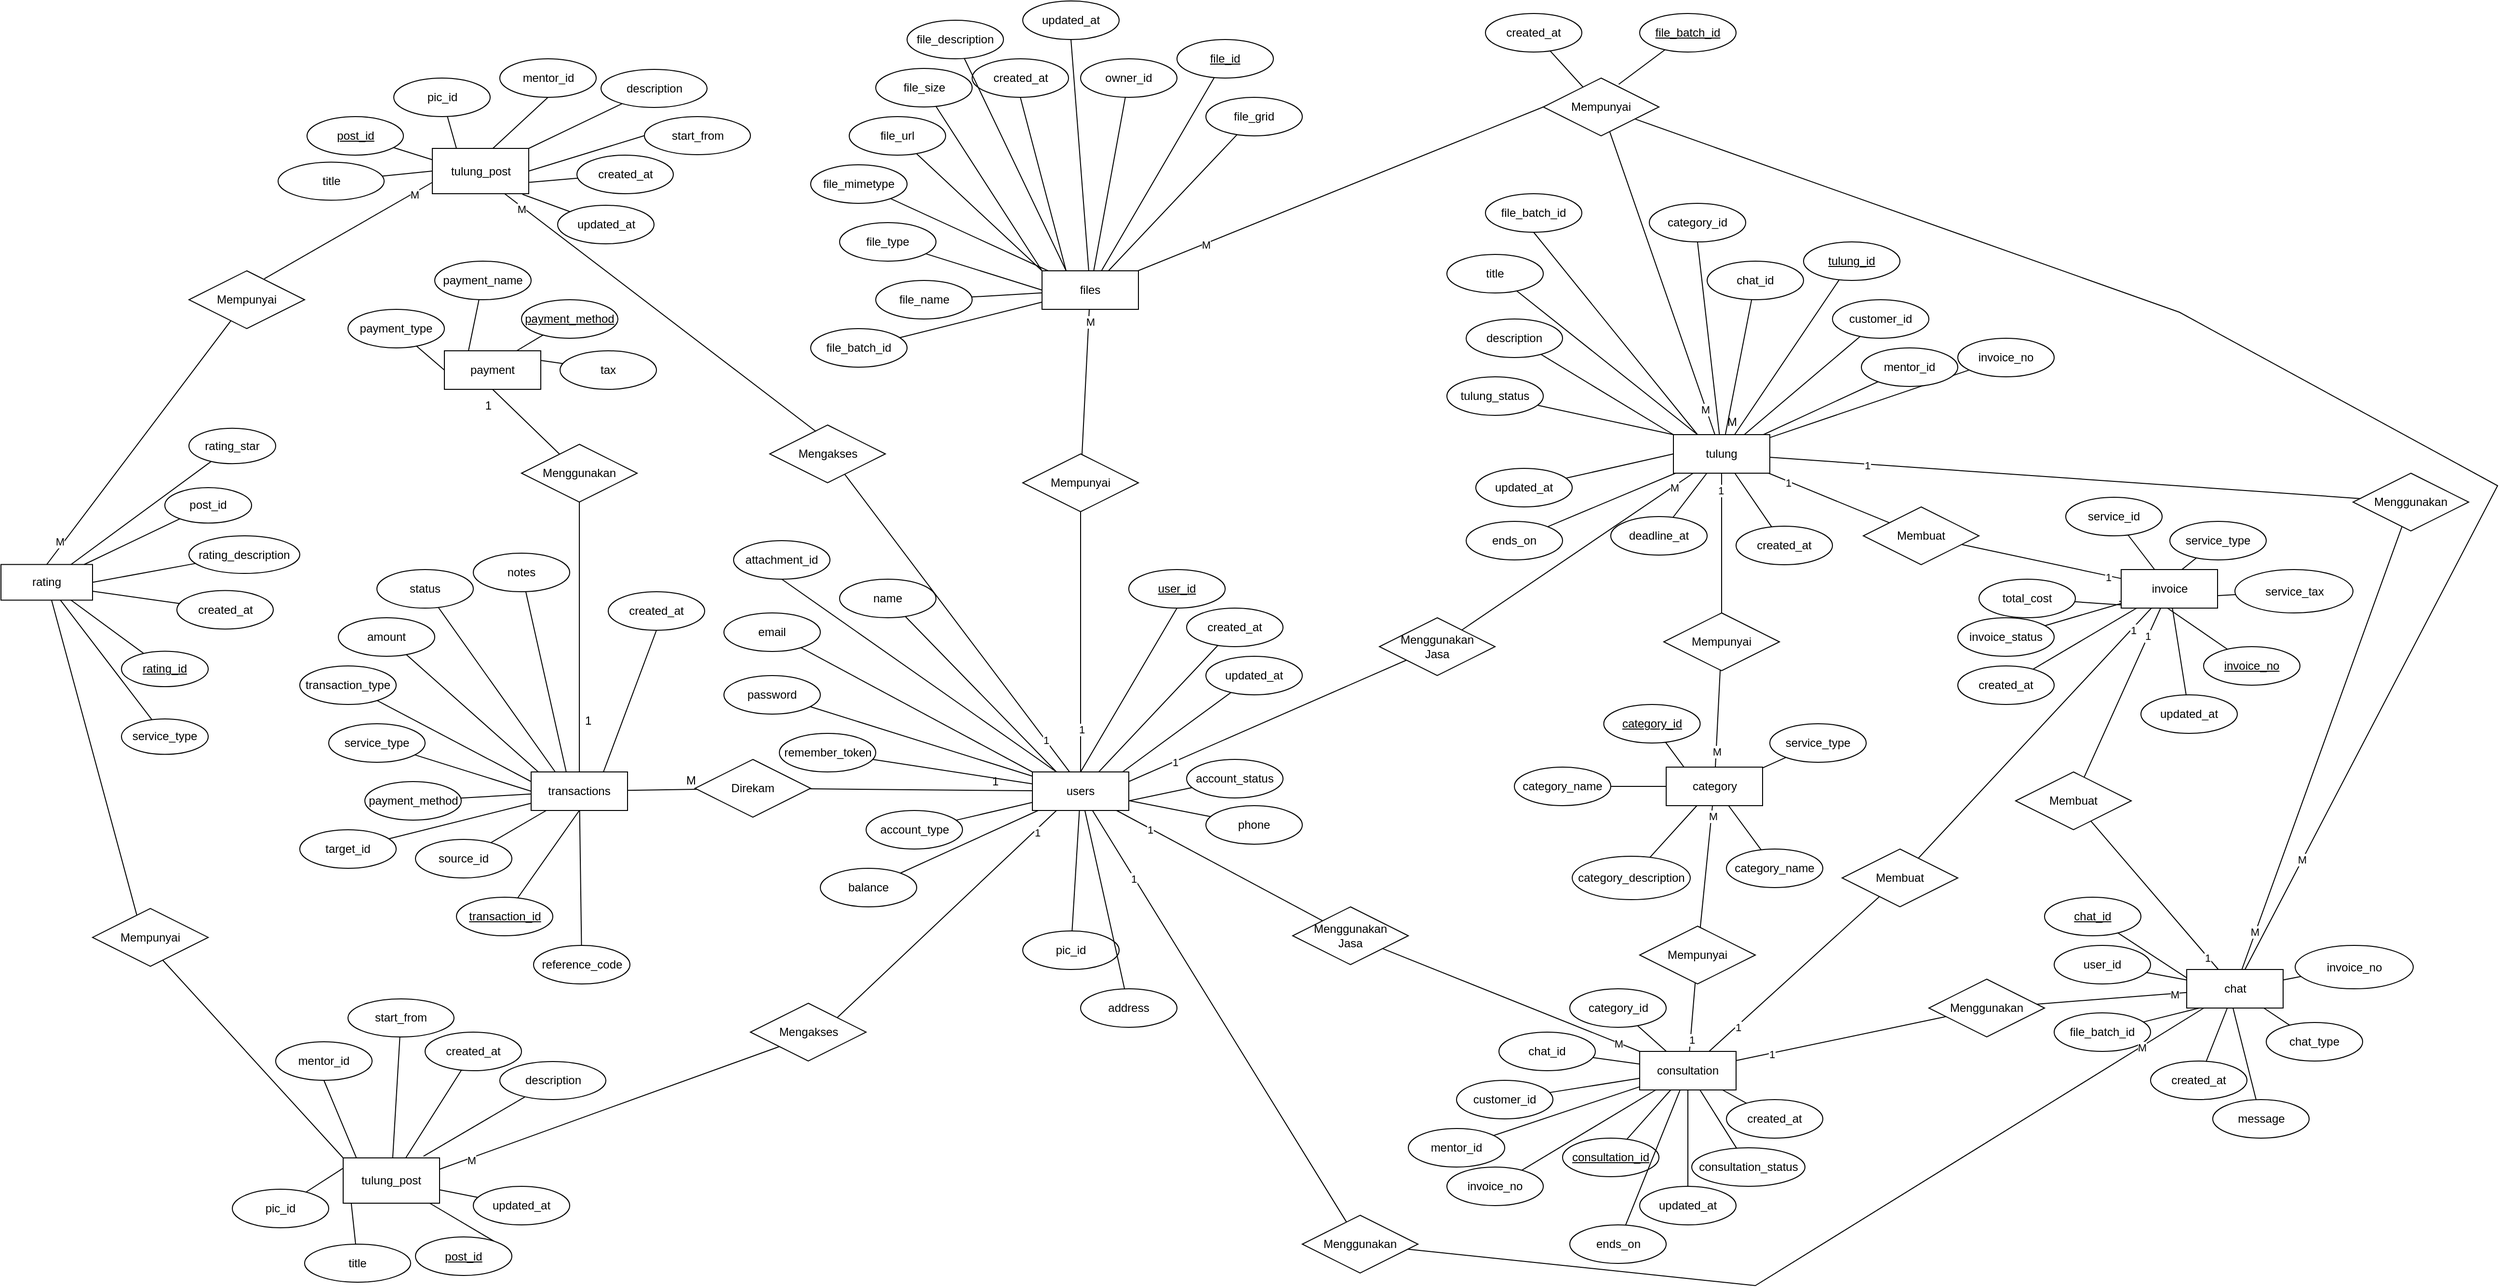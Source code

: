 <mxfile version="21.3.2" type="github" pages="2">
  <diagram id="R2lEEEUBdFMjLlhIrx00" name="Page-1">
    <mxGraphModel dx="3783" dy="1317" grid="1" gridSize="10" guides="1" tooltips="1" connect="1" arrows="1" fold="1" page="1" pageScale="1" pageWidth="850" pageHeight="1100" math="0" shadow="0" extFonts="Permanent Marker^https://fonts.googleapis.com/css?family=Permanent+Marker">
      <root>
        <mxCell id="0" />
        <mxCell id="1" parent="0" />
        <mxCell id="Clix4Bp29KnAu1q2UwQA-1" value="users" style="whiteSpace=wrap;html=1;align=center;" parent="1" vertex="1">
          <mxGeometry x="780" y="837" width="100" height="40" as="geometry" />
        </mxCell>
        <mxCell id="Clix4Bp29KnAu1q2UwQA-2" value="user_id" style="ellipse;whiteSpace=wrap;html=1;align=center;fontStyle=4;" parent="1" vertex="1">
          <mxGeometry x="880" y="627" width="100" height="40" as="geometry" />
        </mxCell>
        <mxCell id="Clix4Bp29KnAu1q2UwQA-5" value="" style="endArrow=none;html=1;rounded=0;exitX=0.5;exitY=1;exitDx=0;exitDy=0;entryX=0.5;entryY=0;entryDx=0;entryDy=0;" parent="1" source="Clix4Bp29KnAu1q2UwQA-2" target="Clix4Bp29KnAu1q2UwQA-1" edge="1">
          <mxGeometry relative="1" as="geometry">
            <mxPoint x="890" y="837" as="sourcePoint" />
            <mxPoint x="1050" y="837" as="targetPoint" />
          </mxGeometry>
        </mxCell>
        <mxCell id="Clix4Bp29KnAu1q2UwQA-9" value="attachment_id" style="ellipse;whiteSpace=wrap;html=1;align=center;" parent="1" vertex="1">
          <mxGeometry x="470" y="597" width="100" height="40" as="geometry" />
        </mxCell>
        <mxCell id="Clix4Bp29KnAu1q2UwQA-10" value="" style="endArrow=none;html=1;rounded=0;exitX=0.5;exitY=1;exitDx=0;exitDy=0;entryX=0.25;entryY=0;entryDx=0;entryDy=0;" parent="1" source="Clix4Bp29KnAu1q2UwQA-9" target="Clix4Bp29KnAu1q2UwQA-1" edge="1">
          <mxGeometry relative="1" as="geometry">
            <mxPoint x="840" y="837" as="sourcePoint" />
            <mxPoint x="840" y="867" as="targetPoint" />
          </mxGeometry>
        </mxCell>
        <mxCell id="Clix4Bp29KnAu1q2UwQA-12" value="pic_id" style="ellipse;whiteSpace=wrap;html=1;align=center;" parent="1" vertex="1">
          <mxGeometry x="770" y="1002" width="100" height="40" as="geometry" />
        </mxCell>
        <mxCell id="Clix4Bp29KnAu1q2UwQA-13" value="" style="endArrow=none;html=1;rounded=0;" parent="1" source="Clix4Bp29KnAu1q2UwQA-12" target="Clix4Bp29KnAu1q2UwQA-1" edge="1">
          <mxGeometry relative="1" as="geometry">
            <mxPoint x="710" y="1027" as="sourcePoint" />
            <mxPoint x="775" y="912" as="targetPoint" />
          </mxGeometry>
        </mxCell>
        <mxCell id="Clix4Bp29KnAu1q2UwQA-14" value="name" style="ellipse;whiteSpace=wrap;html=1;align=center;" parent="1" vertex="1">
          <mxGeometry x="580" y="637" width="100" height="40" as="geometry" />
        </mxCell>
        <mxCell id="Clix4Bp29KnAu1q2UwQA-15" value="" style="endArrow=none;html=1;rounded=0;entryX=0.25;entryY=0;entryDx=0;entryDy=0;" parent="1" source="Clix4Bp29KnAu1q2UwQA-14" target="Clix4Bp29KnAu1q2UwQA-1" edge="1">
          <mxGeometry relative="1" as="geometry">
            <mxPoint x="787.5" y="947" as="sourcePoint" />
            <mxPoint x="753" y="967" as="targetPoint" />
          </mxGeometry>
        </mxCell>
        <mxCell id="Clix4Bp29KnAu1q2UwQA-17" value="email" style="ellipse;whiteSpace=wrap;html=1;align=center;" parent="1" vertex="1">
          <mxGeometry x="460" y="672" width="100" height="40" as="geometry" />
        </mxCell>
        <mxCell id="Clix4Bp29KnAu1q2UwQA-18" value="" style="endArrow=none;html=1;rounded=0;entryX=0;entryY=0;entryDx=0;entryDy=0;" parent="1" source="Clix4Bp29KnAu1q2UwQA-17" target="Clix4Bp29KnAu1q2UwQA-1" edge="1">
          <mxGeometry relative="1" as="geometry">
            <mxPoint x="780" y="997" as="sourcePoint" />
            <mxPoint x="772.5" y="947" as="targetPoint" />
          </mxGeometry>
        </mxCell>
        <mxCell id="Clix4Bp29KnAu1q2UwQA-19" value="phone" style="ellipse;whiteSpace=wrap;html=1;align=center;" parent="1" vertex="1">
          <mxGeometry x="960" y="872" width="100" height="40" as="geometry" />
        </mxCell>
        <mxCell id="Clix4Bp29KnAu1q2UwQA-21" value="address" style="ellipse;whiteSpace=wrap;html=1;align=center;" parent="1" vertex="1">
          <mxGeometry x="830" y="1062" width="100" height="40" as="geometry" />
        </mxCell>
        <mxCell id="Clix4Bp29KnAu1q2UwQA-22" value="" style="endArrow=none;html=1;rounded=0;" parent="1" source="Clix4Bp29KnAu1q2UwQA-21" target="Clix4Bp29KnAu1q2UwQA-1" edge="1">
          <mxGeometry relative="1" as="geometry">
            <mxPoint x="800" y="1017" as="sourcePoint" />
            <mxPoint x="810" y="917" as="targetPoint" />
          </mxGeometry>
        </mxCell>
        <mxCell id="Clix4Bp29KnAu1q2UwQA-23" value="password" style="ellipse;whiteSpace=wrap;html=1;align=center;" parent="1" vertex="1">
          <mxGeometry x="460" y="737" width="100" height="40" as="geometry" />
        </mxCell>
        <mxCell id="Clix4Bp29KnAu1q2UwQA-24" value="" style="endArrow=none;html=1;rounded=0;" parent="1" source="Clix4Bp29KnAu1q2UwQA-23" target="Clix4Bp29KnAu1q2UwQA-1" edge="1">
          <mxGeometry relative="1" as="geometry">
            <mxPoint x="810" y="1027" as="sourcePoint" />
            <mxPoint x="820" y="927" as="targetPoint" />
          </mxGeometry>
        </mxCell>
        <mxCell id="Clix4Bp29KnAu1q2UwQA-25" value="remember_token" style="ellipse;whiteSpace=wrap;html=1;align=center;" parent="1" vertex="1">
          <mxGeometry x="517.5" y="797" width="100" height="40" as="geometry" />
        </mxCell>
        <mxCell id="Clix4Bp29KnAu1q2UwQA-26" value="" style="endArrow=none;html=1;rounded=0;" parent="1" source="Clix4Bp29KnAu1q2UwQA-25" target="Clix4Bp29KnAu1q2UwQA-1" edge="1">
          <mxGeometry relative="1" as="geometry">
            <mxPoint x="980" y="1117" as="sourcePoint" />
            <mxPoint x="990" y="1017" as="targetPoint" />
          </mxGeometry>
        </mxCell>
        <mxCell id="Clix4Bp29KnAu1q2UwQA-27" value="account_type" style="ellipse;whiteSpace=wrap;html=1;align=center;" parent="1" vertex="1">
          <mxGeometry x="607.5" y="877" width="100" height="40" as="geometry" />
        </mxCell>
        <mxCell id="Clix4Bp29KnAu1q2UwQA-28" value="" style="endArrow=none;html=1;rounded=0;" parent="1" source="Clix4Bp29KnAu1q2UwQA-27" target="Clix4Bp29KnAu1q2UwQA-1" edge="1">
          <mxGeometry relative="1" as="geometry">
            <mxPoint x="830" y="1047" as="sourcePoint" />
            <mxPoint x="840" y="947" as="targetPoint" />
          </mxGeometry>
        </mxCell>
        <mxCell id="Clix4Bp29KnAu1q2UwQA-30" value="balance" style="ellipse;whiteSpace=wrap;html=1;align=center;" parent="1" vertex="1">
          <mxGeometry x="560" y="937" width="100" height="40" as="geometry" />
        </mxCell>
        <mxCell id="Clix4Bp29KnAu1q2UwQA-31" value="" style="endArrow=none;html=1;rounded=0;" parent="1" source="Clix4Bp29KnAu1q2UwQA-30" target="Clix4Bp29KnAu1q2UwQA-1" edge="1">
          <mxGeometry relative="1" as="geometry">
            <mxPoint x="871" y="997" as="sourcePoint" />
            <mxPoint x="880" y="847" as="targetPoint" />
          </mxGeometry>
        </mxCell>
        <mxCell id="Clix4Bp29KnAu1q2UwQA-32" value="account_status" style="ellipse;whiteSpace=wrap;html=1;align=center;" parent="1" vertex="1">
          <mxGeometry x="940" y="824" width="100" height="40" as="geometry" />
        </mxCell>
        <mxCell id="Clix4Bp29KnAu1q2UwQA-33" value="" style="endArrow=none;html=1;rounded=0;entryX=1;entryY=0.75;entryDx=0;entryDy=0;" parent="1" source="Clix4Bp29KnAu1q2UwQA-32" target="Clix4Bp29KnAu1q2UwQA-1" edge="1">
          <mxGeometry relative="1" as="geometry">
            <mxPoint x="850" y="1067" as="sourcePoint" />
            <mxPoint x="859" y="917" as="targetPoint" />
          </mxGeometry>
        </mxCell>
        <mxCell id="Clix4Bp29KnAu1q2UwQA-34" value="created_at" style="ellipse;whiteSpace=wrap;html=1;align=center;" parent="1" vertex="1">
          <mxGeometry x="940" y="667" width="100" height="40" as="geometry" />
        </mxCell>
        <mxCell id="Clix4Bp29KnAu1q2UwQA-35" value="" style="endArrow=none;html=1;rounded=0;" parent="1" source="Clix4Bp29KnAu1q2UwQA-34" target="Clix4Bp29KnAu1q2UwQA-1" edge="1">
          <mxGeometry relative="1" as="geometry">
            <mxPoint x="931" y="907" as="sourcePoint" />
            <mxPoint x="940" y="757" as="targetPoint" />
          </mxGeometry>
        </mxCell>
        <mxCell id="Clix4Bp29KnAu1q2UwQA-36" value="updated_at" style="ellipse;whiteSpace=wrap;html=1;align=center;" parent="1" vertex="1">
          <mxGeometry x="960" y="717" width="100" height="40" as="geometry" />
        </mxCell>
        <mxCell id="Clix4Bp29KnAu1q2UwQA-37" value="" style="endArrow=none;html=1;rounded=0;entryX=0.939;entryY=-0.006;entryDx=0;entryDy=0;entryPerimeter=0;" parent="1" source="Clix4Bp29KnAu1q2UwQA-36" target="Clix4Bp29KnAu1q2UwQA-1" edge="1">
          <mxGeometry relative="1" as="geometry">
            <mxPoint x="931" y="867" as="sourcePoint" />
            <mxPoint x="880" y="845" as="targetPoint" />
          </mxGeometry>
        </mxCell>
        <mxCell id="Clix4Bp29KnAu1q2UwQA-38" value="transactions" style="whiteSpace=wrap;html=1;align=center;" parent="1" vertex="1">
          <mxGeometry x="260" y="837" width="100" height="40" as="geometry" />
        </mxCell>
        <mxCell id="Clix4Bp29KnAu1q2UwQA-39" value="transaction_id" style="ellipse;whiteSpace=wrap;html=1;align=center;fontStyle=4;" parent="1" vertex="1">
          <mxGeometry x="182.5" y="967" width="100" height="40" as="geometry" />
        </mxCell>
        <mxCell id="Clix4Bp29KnAu1q2UwQA-40" value="" style="endArrow=none;html=1;rounded=0;entryX=0.5;entryY=1;entryDx=0;entryDy=0;" parent="1" source="Clix4Bp29KnAu1q2UwQA-39" target="Clix4Bp29KnAu1q2UwQA-38" edge="1">
          <mxGeometry relative="1" as="geometry">
            <mxPoint x="370" y="817" as="sourcePoint" />
            <mxPoint x="530" y="817" as="targetPoint" />
          </mxGeometry>
        </mxCell>
        <mxCell id="Clix4Bp29KnAu1q2UwQA-41" value="created_at" style="ellipse;whiteSpace=wrap;html=1;align=center;" parent="1" vertex="1">
          <mxGeometry x="340" y="650" width="100" height="40" as="geometry" />
        </mxCell>
        <mxCell id="Clix4Bp29KnAu1q2UwQA-42" value="" style="endArrow=none;html=1;rounded=0;exitX=0.5;exitY=1;exitDx=0;exitDy=0;entryX=0.75;entryY=0;entryDx=0;entryDy=0;" parent="1" source="Clix4Bp29KnAu1q2UwQA-41" target="Clix4Bp29KnAu1q2UwQA-38" edge="1">
          <mxGeometry relative="1" as="geometry">
            <mxPoint x="320" y="817" as="sourcePoint" />
            <mxPoint x="320" y="847" as="targetPoint" />
          </mxGeometry>
        </mxCell>
        <mxCell id="Clix4Bp29KnAu1q2UwQA-43" value="reference_code" style="ellipse;whiteSpace=wrap;html=1;align=center;" parent="1" vertex="1">
          <mxGeometry x="262.5" y="1017" width="100" height="40" as="geometry" />
        </mxCell>
        <mxCell id="Clix4Bp29KnAu1q2UwQA-44" value="" style="endArrow=none;html=1;rounded=0;" parent="1" source="Clix4Bp29KnAu1q2UwQA-43" target="Clix4Bp29KnAu1q2UwQA-38" edge="1">
          <mxGeometry relative="1" as="geometry">
            <mxPoint x="352.5" y="997" as="sourcePoint" />
            <mxPoint x="255" y="892" as="targetPoint" />
          </mxGeometry>
        </mxCell>
        <mxCell id="Clix4Bp29KnAu1q2UwQA-45" value="notes" style="ellipse;whiteSpace=wrap;html=1;align=center;" parent="1" vertex="1">
          <mxGeometry x="200" y="610" width="100" height="40" as="geometry" />
        </mxCell>
        <mxCell id="Clix4Bp29KnAu1q2UwQA-46" value="" style="endArrow=none;html=1;rounded=0;entryX=0.363;entryY=-0.011;entryDx=0;entryDy=0;entryPerimeter=0;" parent="1" source="Clix4Bp29KnAu1q2UwQA-45" target="Clix4Bp29KnAu1q2UwQA-38" edge="1">
          <mxGeometry relative="1" as="geometry">
            <mxPoint x="267.5" y="927" as="sourcePoint" />
            <mxPoint x="233" y="947" as="targetPoint" />
          </mxGeometry>
        </mxCell>
        <mxCell id="Clix4Bp29KnAu1q2UwQA-47" value="status" style="ellipse;whiteSpace=wrap;html=1;align=center;" parent="1" vertex="1">
          <mxGeometry x="100" y="627.01" width="100" height="40" as="geometry" />
        </mxCell>
        <mxCell id="Clix4Bp29KnAu1q2UwQA-48" value="" style="endArrow=none;html=1;rounded=0;entryX=0.25;entryY=0;entryDx=0;entryDy=0;" parent="1" source="Clix4Bp29KnAu1q2UwQA-47" target="Clix4Bp29KnAu1q2UwQA-38" edge="1">
          <mxGeometry relative="1" as="geometry">
            <mxPoint x="260" y="977" as="sourcePoint" />
            <mxPoint x="252.5" y="927" as="targetPoint" />
          </mxGeometry>
        </mxCell>
        <mxCell id="Clix4Bp29KnAu1q2UwQA-49" value="amount" style="ellipse;whiteSpace=wrap;html=1;align=center;" parent="1" vertex="1">
          <mxGeometry x="60" y="677" width="100" height="40" as="geometry" />
        </mxCell>
        <mxCell id="Clix4Bp29KnAu1q2UwQA-50" value="" style="endArrow=none;html=1;rounded=0;entryX=0.076;entryY=0.004;entryDx=0;entryDy=0;entryPerimeter=0;" parent="1" source="Clix4Bp29KnAu1q2UwQA-49" target="Clix4Bp29KnAu1q2UwQA-38" edge="1">
          <mxGeometry relative="1" as="geometry">
            <mxPoint x="300" y="1027" as="sourcePoint" />
            <mxPoint x="310" y="927" as="targetPoint" />
          </mxGeometry>
        </mxCell>
        <mxCell id="Clix4Bp29KnAu1q2UwQA-51" value="transaction_type" style="ellipse;whiteSpace=wrap;html=1;align=center;" parent="1" vertex="1">
          <mxGeometry x="20" y="727" width="100" height="40" as="geometry" />
        </mxCell>
        <mxCell id="Clix4Bp29KnAu1q2UwQA-52" value="" style="endArrow=none;html=1;rounded=0;entryX=0;entryY=0.25;entryDx=0;entryDy=0;" parent="1" source="Clix4Bp29KnAu1q2UwQA-51" target="Clix4Bp29KnAu1q2UwQA-38" edge="1">
          <mxGeometry relative="1" as="geometry">
            <mxPoint x="280" y="997" as="sourcePoint" />
            <mxPoint x="290" y="897" as="targetPoint" />
          </mxGeometry>
        </mxCell>
        <mxCell id="Clix4Bp29KnAu1q2UwQA-53" value="service_type" style="ellipse;whiteSpace=wrap;html=1;align=center;" parent="1" vertex="1">
          <mxGeometry x="50" y="787" width="100" height="40" as="geometry" />
        </mxCell>
        <mxCell id="Clix4Bp29KnAu1q2UwQA-54" value="" style="endArrow=none;html=1;rounded=0;entryX=0;entryY=0.5;entryDx=0;entryDy=0;" parent="1" source="Clix4Bp29KnAu1q2UwQA-53" target="Clix4Bp29KnAu1q2UwQA-38" edge="1">
          <mxGeometry relative="1" as="geometry">
            <mxPoint x="290" y="1007" as="sourcePoint" />
            <mxPoint x="300" y="907" as="targetPoint" />
          </mxGeometry>
        </mxCell>
        <mxCell id="Clix4Bp29KnAu1q2UwQA-55" value="payment_method" style="ellipse;whiteSpace=wrap;html=1;align=center;" parent="1" vertex="1">
          <mxGeometry x="87.5" y="847" width="100" height="40" as="geometry" />
        </mxCell>
        <mxCell id="Clix4Bp29KnAu1q2UwQA-56" value="" style="endArrow=none;html=1;rounded=0;" parent="1" source="Clix4Bp29KnAu1q2UwQA-55" target="Clix4Bp29KnAu1q2UwQA-38" edge="1">
          <mxGeometry relative="1" as="geometry">
            <mxPoint x="460" y="1097" as="sourcePoint" />
            <mxPoint x="470" y="997" as="targetPoint" />
          </mxGeometry>
        </mxCell>
        <mxCell id="Clix4Bp29KnAu1q2UwQA-57" value="target_id" style="ellipse;whiteSpace=wrap;html=1;align=center;" parent="1" vertex="1">
          <mxGeometry x="20" y="897" width="100" height="40" as="geometry" />
        </mxCell>
        <mxCell id="Clix4Bp29KnAu1q2UwQA-58" value="" style="endArrow=none;html=1;rounded=0;" parent="1" source="Clix4Bp29KnAu1q2UwQA-57" target="Clix4Bp29KnAu1q2UwQA-38" edge="1">
          <mxGeometry relative="1" as="geometry">
            <mxPoint x="310" y="1027" as="sourcePoint" />
            <mxPoint x="320" y="927" as="targetPoint" />
          </mxGeometry>
        </mxCell>
        <mxCell id="Clix4Bp29KnAu1q2UwQA-59" value="source_id" style="ellipse;whiteSpace=wrap;html=1;align=center;" parent="1" vertex="1">
          <mxGeometry x="140" y="907" width="100" height="40" as="geometry" />
        </mxCell>
        <mxCell id="Clix4Bp29KnAu1q2UwQA-60" value="" style="endArrow=none;html=1;rounded=0;" parent="1" source="Clix4Bp29KnAu1q2UwQA-59" target="Clix4Bp29KnAu1q2UwQA-38" edge="1">
          <mxGeometry relative="1" as="geometry">
            <mxPoint x="351" y="977" as="sourcePoint" />
            <mxPoint x="360" y="827" as="targetPoint" />
          </mxGeometry>
        </mxCell>
        <mxCell id="Clix4Bp29KnAu1q2UwQA-67" value="Direkam" style="shape=rhombus;perimeter=rhombusPerimeter;whiteSpace=wrap;html=1;align=center;" parent="1" vertex="1">
          <mxGeometry x="430" y="824" width="120" height="60" as="geometry" />
        </mxCell>
        <mxCell id="Clix4Bp29KnAu1q2UwQA-68" value="" style="endArrow=none;html=1;rounded=0;" parent="1" source="Clix4Bp29KnAu1q2UwQA-38" target="Clix4Bp29KnAu1q2UwQA-67" edge="1">
          <mxGeometry relative="1" as="geometry">
            <mxPoint x="180" y="547" as="sourcePoint" />
            <mxPoint x="340" y="547" as="targetPoint" />
          </mxGeometry>
        </mxCell>
        <mxCell id="Clix4Bp29KnAu1q2UwQA-69" value="M" style="resizable=0;html=1;whiteSpace=wrap;align=left;verticalAlign=bottom;" parent="Clix4Bp29KnAu1q2UwQA-68" connectable="0" vertex="1">
          <mxGeometry x="-1" relative="1" as="geometry">
            <mxPoint x="59" y="-2" as="offset" />
          </mxGeometry>
        </mxCell>
        <mxCell id="Clix4Bp29KnAu1q2UwQA-71" value="" style="endArrow=none;html=1;rounded=0;" parent="1" source="Clix4Bp29KnAu1q2UwQA-67" target="Clix4Bp29KnAu1q2UwQA-1" edge="1">
          <mxGeometry relative="1" as="geometry">
            <mxPoint x="420" y="667" as="sourcePoint" />
            <mxPoint x="454" y="433" as="targetPoint" />
          </mxGeometry>
        </mxCell>
        <mxCell id="Clix4Bp29KnAu1q2UwQA-73" value="1" style="resizable=0;html=1;whiteSpace=wrap;align=right;verticalAlign=bottom;" parent="Clix4Bp29KnAu1q2UwQA-71" connectable="0" vertex="1">
          <mxGeometry x="1" relative="1" as="geometry">
            <mxPoint x="-33" y="-1" as="offset" />
          </mxGeometry>
        </mxCell>
        <mxCell id="Clix4Bp29KnAu1q2UwQA-75" value="payment_method" style="ellipse;whiteSpace=wrap;html=1;align=center;fontStyle=4;" parent="1" vertex="1">
          <mxGeometry x="250" y="347" width="100" height="40" as="geometry" />
        </mxCell>
        <mxCell id="Clix4Bp29KnAu1q2UwQA-76" value="" style="endArrow=none;html=1;rounded=0;entryX=0.75;entryY=0;entryDx=0;entryDy=0;" parent="1" source="Clix4Bp29KnAu1q2UwQA-75" target="Clix4Bp29KnAu1q2UwQA-85" edge="1">
          <mxGeometry relative="1" as="geometry">
            <mxPoint x="370" y="327" as="sourcePoint" />
            <mxPoint x="310.5" y="387" as="targetPoint" />
          </mxGeometry>
        </mxCell>
        <mxCell id="Clix4Bp29KnAu1q2UwQA-77" value="payment_name" style="ellipse;whiteSpace=wrap;html=1;align=center;" parent="1" vertex="1">
          <mxGeometry x="160" y="307" width="100" height="40" as="geometry" />
        </mxCell>
        <mxCell id="Clix4Bp29KnAu1q2UwQA-78" value="" style="endArrow=none;html=1;rounded=0;entryX=0.25;entryY=0;entryDx=0;entryDy=0;" parent="1" source="Clix4Bp29KnAu1q2UwQA-77" target="Clix4Bp29KnAu1q2UwQA-85" edge="1">
          <mxGeometry relative="1" as="geometry">
            <mxPoint x="352.5" y="507" as="sourcePoint" />
            <mxPoint x="310.5" y="387" as="targetPoint" />
          </mxGeometry>
        </mxCell>
        <mxCell id="Clix4Bp29KnAu1q2UwQA-79" value="payment_type" style="ellipse;whiteSpace=wrap;html=1;align=center;" parent="1" vertex="1">
          <mxGeometry x="70" y="357" width="100" height="40" as="geometry" />
        </mxCell>
        <mxCell id="Clix4Bp29KnAu1q2UwQA-80" value="" style="endArrow=none;html=1;rounded=0;entryX=0;entryY=0.5;entryDx=0;entryDy=0;" parent="1" source="Clix4Bp29KnAu1q2UwQA-79" target="Clix4Bp29KnAu1q2UwQA-85" edge="1">
          <mxGeometry relative="1" as="geometry">
            <mxPoint x="460" y="607" as="sourcePoint" />
            <mxPoint x="260.5" y="370" as="targetPoint" />
          </mxGeometry>
        </mxCell>
        <mxCell id="Clix4Bp29KnAu1q2UwQA-83" value="tax" style="ellipse;whiteSpace=wrap;html=1;align=center;" parent="1" vertex="1">
          <mxGeometry x="290" y="400" width="100" height="40" as="geometry" />
        </mxCell>
        <mxCell id="Clix4Bp29KnAu1q2UwQA-84" value="" style="endArrow=none;html=1;rounded=0;entryX=1;entryY=0.25;entryDx=0;entryDy=0;" parent="1" source="Clix4Bp29KnAu1q2UwQA-83" target="Clix4Bp29KnAu1q2UwQA-85" edge="1">
          <mxGeometry relative="1" as="geometry">
            <mxPoint x="351" y="487" as="sourcePoint" />
            <mxPoint x="275.5" y="387" as="targetPoint" />
          </mxGeometry>
        </mxCell>
        <mxCell id="Clix4Bp29KnAu1q2UwQA-85" value="payment" style="whiteSpace=wrap;html=1;align=center;" parent="1" vertex="1">
          <mxGeometry x="170" y="400" width="100" height="40" as="geometry" />
        </mxCell>
        <mxCell id="Clix4Bp29KnAu1q2UwQA-86" value="Menggunakan" style="shape=rhombus;perimeter=rhombusPerimeter;whiteSpace=wrap;html=1;align=center;" parent="1" vertex="1">
          <mxGeometry x="250" y="497" width="120" height="60" as="geometry" />
        </mxCell>
        <mxCell id="Clix4Bp29KnAu1q2UwQA-87" value="" style="endArrow=none;html=1;rounded=0;exitX=0.5;exitY=0;exitDx=0;exitDy=0;" parent="1" source="Clix4Bp29KnAu1q2UwQA-38" target="Clix4Bp29KnAu1q2UwQA-86" edge="1">
          <mxGeometry relative="1" as="geometry">
            <mxPoint x="303.431" y="882" as="sourcePoint" />
            <mxPoint x="239.26" y="362" as="targetPoint" />
          </mxGeometry>
        </mxCell>
        <mxCell id="Clix4Bp29KnAu1q2UwQA-88" value="1" style="resizable=0;html=1;whiteSpace=wrap;align=left;verticalAlign=bottom;" parent="Clix4Bp29KnAu1q2UwQA-87" connectable="0" vertex="1">
          <mxGeometry x="-1" relative="1" as="geometry">
            <mxPoint x="4" y="-45" as="offset" />
          </mxGeometry>
        </mxCell>
        <mxCell id="Clix4Bp29KnAu1q2UwQA-89" value="" style="endArrow=none;html=1;rounded=0;entryX=0.5;entryY=1;entryDx=0;entryDy=0;" parent="1" source="Clix4Bp29KnAu1q2UwQA-86" target="Clix4Bp29KnAu1q2UwQA-85" edge="1">
          <mxGeometry relative="1" as="geometry">
            <mxPoint x="319.26" y="482" as="sourcePoint" />
            <mxPoint x="297.5" y="412" as="targetPoint" />
          </mxGeometry>
        </mxCell>
        <mxCell id="Clix4Bp29KnAu1q2UwQA-90" value="1" style="resizable=0;html=1;whiteSpace=wrap;align=right;verticalAlign=bottom;" parent="Clix4Bp29KnAu1q2UwQA-89" connectable="0" vertex="1">
          <mxGeometry x="1" relative="1" as="geometry">
            <mxPoint y="25" as="offset" />
          </mxGeometry>
        </mxCell>
        <mxCell id="Clix4Bp29KnAu1q2UwQA-91" value="files" style="whiteSpace=wrap;html=1;align=center;" parent="1" vertex="1">
          <mxGeometry x="790" y="317" width="100" height="40" as="geometry" />
        </mxCell>
        <mxCell id="Clix4Bp29KnAu1q2UwQA-92" value="file_id" style="ellipse;whiteSpace=wrap;html=1;align=center;fontStyle=4;" parent="1" vertex="1">
          <mxGeometry x="930" y="77" width="100" height="40" as="geometry" />
        </mxCell>
        <mxCell id="Clix4Bp29KnAu1q2UwQA-93" value="" style="endArrow=none;html=1;rounded=0;" parent="1" source="Clix4Bp29KnAu1q2UwQA-92" target="Clix4Bp29KnAu1q2UwQA-91" edge="1">
          <mxGeometry relative="1" as="geometry">
            <mxPoint x="900" y="297" as="sourcePoint" />
            <mxPoint x="1060" y="297" as="targetPoint" />
          </mxGeometry>
        </mxCell>
        <mxCell id="Clix4Bp29KnAu1q2UwQA-94" value="created_at" style="ellipse;whiteSpace=wrap;html=1;align=center;" parent="1" vertex="1">
          <mxGeometry x="717.5" y="97" width="100" height="40" as="geometry" />
        </mxCell>
        <mxCell id="Clix4Bp29KnAu1q2UwQA-95" value="" style="endArrow=none;html=1;rounded=0;exitX=0.5;exitY=1;exitDx=0;exitDy=0;entryX=0.25;entryY=0;entryDx=0;entryDy=0;" parent="1" source="Clix4Bp29KnAu1q2UwQA-94" target="Clix4Bp29KnAu1q2UwQA-91" edge="1">
          <mxGeometry relative="1" as="geometry">
            <mxPoint x="850" y="297" as="sourcePoint" />
            <mxPoint x="850" y="327" as="targetPoint" />
          </mxGeometry>
        </mxCell>
        <mxCell id="Clix4Bp29KnAu1q2UwQA-96" value="owner_id" style="ellipse;whiteSpace=wrap;html=1;align=center;" parent="1" vertex="1">
          <mxGeometry x="830" y="97" width="100" height="40" as="geometry" />
        </mxCell>
        <mxCell id="Clix4Bp29KnAu1q2UwQA-97" value="" style="endArrow=none;html=1;rounded=0;" parent="1" source="Clix4Bp29KnAu1q2UwQA-96" target="Clix4Bp29KnAu1q2UwQA-91" edge="1">
          <mxGeometry relative="1" as="geometry">
            <mxPoint x="882.5" y="477" as="sourcePoint" />
            <mxPoint x="785" y="372" as="targetPoint" />
          </mxGeometry>
        </mxCell>
        <mxCell id="Clix4Bp29KnAu1q2UwQA-98" value="file_description" style="ellipse;whiteSpace=wrap;html=1;align=center;" parent="1" vertex="1">
          <mxGeometry x="650" y="57" width="100" height="40" as="geometry" />
        </mxCell>
        <mxCell id="Clix4Bp29KnAu1q2UwQA-99" value="" style="endArrow=none;html=1;rounded=0;entryX=0.25;entryY=0;entryDx=0;entryDy=0;" parent="1" source="Clix4Bp29KnAu1q2UwQA-98" target="Clix4Bp29KnAu1q2UwQA-91" edge="1">
          <mxGeometry relative="1" as="geometry">
            <mxPoint x="797.5" y="407" as="sourcePoint" />
            <mxPoint x="763" y="427" as="targetPoint" />
          </mxGeometry>
        </mxCell>
        <mxCell id="Clix4Bp29KnAu1q2UwQA-100" value="file_size" style="ellipse;whiteSpace=wrap;html=1;align=center;" parent="1" vertex="1">
          <mxGeometry x="617.5" y="107" width="100" height="40" as="geometry" />
        </mxCell>
        <mxCell id="Clix4Bp29KnAu1q2UwQA-101" value="" style="endArrow=none;html=1;rounded=0;entryX=0;entryY=0;entryDx=0;entryDy=0;" parent="1" source="Clix4Bp29KnAu1q2UwQA-100" target="Clix4Bp29KnAu1q2UwQA-91" edge="1">
          <mxGeometry relative="1" as="geometry">
            <mxPoint x="790" y="457" as="sourcePoint" />
            <mxPoint x="782.5" y="407" as="targetPoint" />
          </mxGeometry>
        </mxCell>
        <mxCell id="Clix4Bp29KnAu1q2UwQA-102" value="file_url" style="ellipse;whiteSpace=wrap;html=1;align=center;" parent="1" vertex="1">
          <mxGeometry x="590" y="157" width="100" height="40" as="geometry" />
        </mxCell>
        <mxCell id="Clix4Bp29KnAu1q2UwQA-103" value="" style="endArrow=none;html=1;rounded=0;entryX=0;entryY=0;entryDx=0;entryDy=0;" parent="1" source="Clix4Bp29KnAu1q2UwQA-102" target="Clix4Bp29KnAu1q2UwQA-91" edge="1">
          <mxGeometry relative="1" as="geometry">
            <mxPoint x="830" y="507" as="sourcePoint" />
            <mxPoint x="840" y="407" as="targetPoint" />
          </mxGeometry>
        </mxCell>
        <mxCell id="Clix4Bp29KnAu1q2UwQA-104" value="file_mimetype" style="ellipse;whiteSpace=wrap;html=1;align=center;" parent="1" vertex="1">
          <mxGeometry x="550" y="207" width="100" height="40" as="geometry" />
        </mxCell>
        <mxCell id="Clix4Bp29KnAu1q2UwQA-105" value="" style="endArrow=none;html=1;rounded=0;" parent="1" source="Clix4Bp29KnAu1q2UwQA-104" target="Clix4Bp29KnAu1q2UwQA-91" edge="1">
          <mxGeometry relative="1" as="geometry">
            <mxPoint x="810" y="477" as="sourcePoint" />
            <mxPoint x="820" y="377" as="targetPoint" />
          </mxGeometry>
        </mxCell>
        <mxCell id="Clix4Bp29KnAu1q2UwQA-106" value="file_type" style="ellipse;whiteSpace=wrap;html=1;align=center;" parent="1" vertex="1">
          <mxGeometry x="580" y="267" width="100" height="40" as="geometry" />
        </mxCell>
        <mxCell id="Clix4Bp29KnAu1q2UwQA-107" value="" style="endArrow=none;html=1;rounded=0;entryX=0;entryY=0.5;entryDx=0;entryDy=0;" parent="1" source="Clix4Bp29KnAu1q2UwQA-106" target="Clix4Bp29KnAu1q2UwQA-91" edge="1">
          <mxGeometry relative="1" as="geometry">
            <mxPoint x="820" y="487" as="sourcePoint" />
            <mxPoint x="830" y="387" as="targetPoint" />
          </mxGeometry>
        </mxCell>
        <mxCell id="Clix4Bp29KnAu1q2UwQA-108" value="file_name" style="ellipse;whiteSpace=wrap;html=1;align=center;" parent="1" vertex="1">
          <mxGeometry x="617.5" y="327" width="100" height="40" as="geometry" />
        </mxCell>
        <mxCell id="Clix4Bp29KnAu1q2UwQA-109" value="" style="endArrow=none;html=1;rounded=0;" parent="1" source="Clix4Bp29KnAu1q2UwQA-108" target="Clix4Bp29KnAu1q2UwQA-91" edge="1">
          <mxGeometry relative="1" as="geometry">
            <mxPoint x="990" y="577" as="sourcePoint" />
            <mxPoint x="1000" y="477" as="targetPoint" />
          </mxGeometry>
        </mxCell>
        <mxCell id="Clix4Bp29KnAu1q2UwQA-110" value="file_batch_id" style="ellipse;whiteSpace=wrap;html=1;align=center;" parent="1" vertex="1">
          <mxGeometry x="550" y="377" width="100" height="40" as="geometry" />
        </mxCell>
        <mxCell id="Clix4Bp29KnAu1q2UwQA-111" value="" style="endArrow=none;html=1;rounded=0;" parent="1" source="Clix4Bp29KnAu1q2UwQA-110" target="Clix4Bp29KnAu1q2UwQA-91" edge="1">
          <mxGeometry relative="1" as="geometry">
            <mxPoint x="840" y="507" as="sourcePoint" />
            <mxPoint x="850" y="407" as="targetPoint" />
          </mxGeometry>
        </mxCell>
        <mxCell id="Clix4Bp29KnAu1q2UwQA-112" value="file_grid" style="ellipse;whiteSpace=wrap;html=1;align=center;" parent="1" vertex="1">
          <mxGeometry x="960" y="137" width="100" height="40" as="geometry" />
        </mxCell>
        <mxCell id="Clix4Bp29KnAu1q2UwQA-113" value="" style="endArrow=none;html=1;rounded=0;" parent="1" source="Clix4Bp29KnAu1q2UwQA-112" target="Clix4Bp29KnAu1q2UwQA-91" edge="1">
          <mxGeometry relative="1" as="geometry">
            <mxPoint x="881" y="457" as="sourcePoint" />
            <mxPoint x="890" y="307" as="targetPoint" />
          </mxGeometry>
        </mxCell>
        <mxCell id="Clix4Bp29KnAu1q2UwQA-117" value="updated_at" style="ellipse;whiteSpace=wrap;html=1;align=center;" parent="1" vertex="1">
          <mxGeometry x="770" y="37" width="100" height="40" as="geometry" />
        </mxCell>
        <mxCell id="Clix4Bp29KnAu1q2UwQA-118" value="" style="endArrow=none;html=1;rounded=0;exitX=0.5;exitY=1;exitDx=0;exitDy=0;" parent="1" source="Clix4Bp29KnAu1q2UwQA-117" target="Clix4Bp29KnAu1q2UwQA-91" edge="1">
          <mxGeometry relative="1" as="geometry">
            <mxPoint x="902.5" y="237" as="sourcePoint" />
            <mxPoint x="867.5" y="257" as="targetPoint" />
          </mxGeometry>
        </mxCell>
        <mxCell id="Clix4Bp29KnAu1q2UwQA-119" value="Mempunyai" style="shape=rhombus;perimeter=rhombusPerimeter;whiteSpace=wrap;html=1;align=center;" parent="1" vertex="1">
          <mxGeometry x="770" y="507" width="120" height="60" as="geometry" />
        </mxCell>
        <mxCell id="Clix4Bp29KnAu1q2UwQA-120" value="" style="endArrow=none;html=1;rounded=0;" parent="1" source="Clix4Bp29KnAu1q2UwQA-91" target="Clix4Bp29KnAu1q2UwQA-119" edge="1">
          <mxGeometry relative="1" as="geometry">
            <mxPoint x="588" y="522" as="sourcePoint" />
            <mxPoint x="620" y="220" as="targetPoint" />
          </mxGeometry>
        </mxCell>
        <mxCell id="Clix4Bp29KnAu1q2UwQA-129" value="M" style="edgeLabel;html=1;align=center;verticalAlign=middle;resizable=0;points=[];" parent="Clix4Bp29KnAu1q2UwQA-120" vertex="1" connectable="0">
          <mxGeometry x="-0.833" y="1" relative="1" as="geometry">
            <mxPoint as="offset" />
          </mxGeometry>
        </mxCell>
        <mxCell id="Clix4Bp29KnAu1q2UwQA-122" value="" style="endArrow=none;html=1;rounded=0;" parent="1" source="Clix4Bp29KnAu1q2UwQA-119" target="Clix4Bp29KnAu1q2UwQA-1" edge="1">
          <mxGeometry relative="1" as="geometry">
            <mxPoint x="700" y="340" as="sourcePoint" />
            <mxPoint x="1060" y="530" as="targetPoint" />
          </mxGeometry>
        </mxCell>
        <mxCell id="Clix4Bp29KnAu1q2UwQA-130" value="1" style="edgeLabel;html=1;align=center;verticalAlign=middle;resizable=0;points=[];" parent="Clix4Bp29KnAu1q2UwQA-122" vertex="1" connectable="0">
          <mxGeometry x="0.669" y="1" relative="1" as="geometry">
            <mxPoint as="offset" />
          </mxGeometry>
        </mxCell>
        <mxCell id="Clix4Bp29KnAu1q2UwQA-125" value="created_at" style="ellipse;whiteSpace=wrap;html=1;align=center;" parent="1" vertex="1">
          <mxGeometry x="1250" y="50" width="100" height="40" as="geometry" />
        </mxCell>
        <mxCell id="Clix4Bp29KnAu1q2UwQA-126" value="" style="endArrow=none;html=1;rounded=0;" parent="1" source="Clix4Bp29KnAu1q2UwQA-125" target="Clix4Bp29KnAu1q2UwQA-172" edge="1">
          <mxGeometry relative="1" as="geometry">
            <mxPoint x="1040" y="417" as="sourcePoint" />
            <mxPoint x="1187.164" y="97" as="targetPoint" />
          </mxGeometry>
        </mxCell>
        <mxCell id="Clix4Bp29KnAu1q2UwQA-127" value="&lt;u&gt;file_batch_id&lt;/u&gt;" style="ellipse;whiteSpace=wrap;html=1;align=center;" parent="1" vertex="1">
          <mxGeometry x="1410" y="50" width="100" height="40" as="geometry" />
        </mxCell>
        <mxCell id="Clix4Bp29KnAu1q2UwQA-128" value="" style="endArrow=none;html=1;rounded=0;entryX=0.652;entryY=0.108;entryDx=0;entryDy=0;entryPerimeter=0;" parent="1" source="Clix4Bp29KnAu1q2UwQA-127" target="Clix4Bp29KnAu1q2UwQA-172" edge="1">
          <mxGeometry relative="1" as="geometry">
            <mxPoint x="1072.5" y="597" as="sourcePoint" />
            <mxPoint x="1219.254" y="97" as="targetPoint" />
          </mxGeometry>
        </mxCell>
        <mxCell id="Clix4Bp29KnAu1q2UwQA-134" value="" style="endArrow=none;html=1;rounded=0;exitX=0;exitY=0.5;exitDx=0;exitDy=0;" parent="1" source="Clix4Bp29KnAu1q2UwQA-172" target="Clix4Bp29KnAu1q2UwQA-91" edge="1">
          <mxGeometry relative="1" as="geometry">
            <mxPoint x="1116.182" y="230.091" as="sourcePoint" />
            <mxPoint x="1305.357" y="197" as="targetPoint" />
          </mxGeometry>
        </mxCell>
        <mxCell id="Clix4Bp29KnAu1q2UwQA-135" value="M" style="edgeLabel;html=1;align=center;verticalAlign=middle;resizable=0;points=[];" parent="Clix4Bp29KnAu1q2UwQA-134" vertex="1" connectable="0">
          <mxGeometry x="0.669" y="1" relative="1" as="geometry">
            <mxPoint as="offset" />
          </mxGeometry>
        </mxCell>
        <mxCell id="Clix4Bp29KnAu1q2UwQA-136" value="tulung" style="whiteSpace=wrap;html=1;align=center;" parent="1" vertex="1">
          <mxGeometry x="1445" y="487" width="100" height="40" as="geometry" />
        </mxCell>
        <mxCell id="Clix4Bp29KnAu1q2UwQA-137" value="tulung_id" style="ellipse;whiteSpace=wrap;html=1;align=center;fontStyle=4;" parent="1" vertex="1">
          <mxGeometry x="1580" y="287" width="100" height="40" as="geometry" />
        </mxCell>
        <mxCell id="Clix4Bp29KnAu1q2UwQA-138" value="" style="endArrow=none;html=1;rounded=0;" parent="1" source="Clix4Bp29KnAu1q2UwQA-137" target="Clix4Bp29KnAu1q2UwQA-136" edge="1">
          <mxGeometry relative="1" as="geometry">
            <mxPoint x="1550" y="507" as="sourcePoint" />
            <mxPoint x="1710" y="507" as="targetPoint" />
          </mxGeometry>
        </mxCell>
        <mxCell id="Clix4Bp29KnAu1q2UwQA-139" value="file_batch_id" style="ellipse;whiteSpace=wrap;html=1;align=center;" parent="1" vertex="1">
          <mxGeometry x="1250" y="237" width="100" height="40" as="geometry" />
        </mxCell>
        <mxCell id="Clix4Bp29KnAu1q2UwQA-140" value="" style="endArrow=none;html=1;rounded=0;exitX=0.5;exitY=1;exitDx=0;exitDy=0;entryX=0.25;entryY=0;entryDx=0;entryDy=0;" parent="1" source="Clix4Bp29KnAu1q2UwQA-139" target="Clix4Bp29KnAu1q2UwQA-136" edge="1">
          <mxGeometry relative="1" as="geometry">
            <mxPoint x="1500" y="507" as="sourcePoint" />
            <mxPoint x="1500" y="537" as="targetPoint" />
          </mxGeometry>
        </mxCell>
        <mxCell id="Clix4Bp29KnAu1q2UwQA-141" value="chat_id" style="ellipse;whiteSpace=wrap;html=1;align=center;" parent="1" vertex="1">
          <mxGeometry x="1480" y="307" width="100" height="40" as="geometry" />
        </mxCell>
        <mxCell id="Clix4Bp29KnAu1q2UwQA-142" value="" style="endArrow=none;html=1;rounded=0;" parent="1" source="Clix4Bp29KnAu1q2UwQA-141" target="Clix4Bp29KnAu1q2UwQA-136" edge="1">
          <mxGeometry relative="1" as="geometry">
            <mxPoint x="1532.5" y="687" as="sourcePoint" />
            <mxPoint x="1435" y="582" as="targetPoint" />
          </mxGeometry>
        </mxCell>
        <mxCell id="Clix4Bp29KnAu1q2UwQA-143" value="title" style="ellipse;whiteSpace=wrap;html=1;align=center;" parent="1" vertex="1">
          <mxGeometry x="1210" y="300" width="100" height="40" as="geometry" />
        </mxCell>
        <mxCell id="Clix4Bp29KnAu1q2UwQA-144" value="" style="endArrow=none;html=1;rounded=0;entryX=0.25;entryY=0;entryDx=0;entryDy=0;" parent="1" source="Clix4Bp29KnAu1q2UwQA-143" target="Clix4Bp29KnAu1q2UwQA-136" edge="1">
          <mxGeometry relative="1" as="geometry">
            <mxPoint x="1447.5" y="617" as="sourcePoint" />
            <mxPoint x="1413" y="637" as="targetPoint" />
          </mxGeometry>
        </mxCell>
        <mxCell id="Clix4Bp29KnAu1q2UwQA-145" value="description" style="ellipse;whiteSpace=wrap;html=1;align=center;" parent="1" vertex="1">
          <mxGeometry x="1230" y="367" width="100" height="40" as="geometry" />
        </mxCell>
        <mxCell id="Clix4Bp29KnAu1q2UwQA-146" value="" style="endArrow=none;html=1;rounded=0;entryX=0;entryY=0;entryDx=0;entryDy=0;" parent="1" source="Clix4Bp29KnAu1q2UwQA-145" target="Clix4Bp29KnAu1q2UwQA-136" edge="1">
          <mxGeometry relative="1" as="geometry">
            <mxPoint x="1440" y="667" as="sourcePoint" />
            <mxPoint x="1432.5" y="617" as="targetPoint" />
          </mxGeometry>
        </mxCell>
        <mxCell id="Clix4Bp29KnAu1q2UwQA-147" value="tulung_status" style="ellipse;whiteSpace=wrap;html=1;align=center;" parent="1" vertex="1">
          <mxGeometry x="1210" y="427" width="100" height="40" as="geometry" />
        </mxCell>
        <mxCell id="Clix4Bp29KnAu1q2UwQA-148" value="" style="endArrow=none;html=1;rounded=0;entryX=0;entryY=0;entryDx=0;entryDy=0;" parent="1" source="Clix4Bp29KnAu1q2UwQA-147" target="Clix4Bp29KnAu1q2UwQA-136" edge="1">
          <mxGeometry relative="1" as="geometry">
            <mxPoint x="1480" y="717" as="sourcePoint" />
            <mxPoint x="1490" y="617" as="targetPoint" />
          </mxGeometry>
        </mxCell>
        <mxCell id="Clix4Bp29KnAu1q2UwQA-149" value="created_at" style="ellipse;whiteSpace=wrap;html=1;align=center;" parent="1" vertex="1">
          <mxGeometry x="1510" y="582" width="100" height="40" as="geometry" />
        </mxCell>
        <mxCell id="Clix4Bp29KnAu1q2UwQA-150" value="" style="endArrow=none;html=1;rounded=0;" parent="1" source="Clix4Bp29KnAu1q2UwQA-149" target="Clix4Bp29KnAu1q2UwQA-136" edge="1">
          <mxGeometry relative="1" as="geometry">
            <mxPoint x="1460" y="687" as="sourcePoint" />
            <mxPoint x="1470" y="587" as="targetPoint" />
          </mxGeometry>
        </mxCell>
        <mxCell id="Clix4Bp29KnAu1q2UwQA-151" value="updated_at" style="ellipse;whiteSpace=wrap;html=1;align=center;" parent="1" vertex="1">
          <mxGeometry x="1240" y="522" width="100" height="40" as="geometry" />
        </mxCell>
        <mxCell id="Clix4Bp29KnAu1q2UwQA-152" value="" style="endArrow=none;html=1;rounded=0;entryX=0;entryY=0.5;entryDx=0;entryDy=0;" parent="1" source="Clix4Bp29KnAu1q2UwQA-151" target="Clix4Bp29KnAu1q2UwQA-136" edge="1">
          <mxGeometry relative="1" as="geometry">
            <mxPoint x="1470" y="697" as="sourcePoint" />
            <mxPoint x="1480" y="597" as="targetPoint" />
          </mxGeometry>
        </mxCell>
        <mxCell id="Clix4Bp29KnAu1q2UwQA-153" value="invoice_no" style="ellipse;whiteSpace=wrap;html=1;align=center;" parent="1" vertex="1">
          <mxGeometry x="1740" y="387" width="100" height="40" as="geometry" />
        </mxCell>
        <mxCell id="Clix4Bp29KnAu1q2UwQA-154" value="" style="endArrow=none;html=1;rounded=0;" parent="1" source="Clix4Bp29KnAu1q2UwQA-153" target="Clix4Bp29KnAu1q2UwQA-136" edge="1">
          <mxGeometry relative="1" as="geometry">
            <mxPoint x="1640" y="787" as="sourcePoint" />
            <mxPoint x="1650" y="687" as="targetPoint" />
          </mxGeometry>
        </mxCell>
        <mxCell id="Clix4Bp29KnAu1q2UwQA-155" value="mentor_id" style="ellipse;whiteSpace=wrap;html=1;align=center;" parent="1" vertex="1">
          <mxGeometry x="1640" y="397" width="100" height="40" as="geometry" />
        </mxCell>
        <mxCell id="Clix4Bp29KnAu1q2UwQA-156" value="" style="endArrow=none;html=1;rounded=0;" parent="1" source="Clix4Bp29KnAu1q2UwQA-155" target="Clix4Bp29KnAu1q2UwQA-136" edge="1">
          <mxGeometry relative="1" as="geometry">
            <mxPoint x="1490" y="717" as="sourcePoint" />
            <mxPoint x="1500" y="617" as="targetPoint" />
          </mxGeometry>
        </mxCell>
        <mxCell id="Clix4Bp29KnAu1q2UwQA-157" value="customer_id" style="ellipse;whiteSpace=wrap;html=1;align=center;" parent="1" vertex="1">
          <mxGeometry x="1610" y="347" width="100" height="40" as="geometry" />
        </mxCell>
        <mxCell id="Clix4Bp29KnAu1q2UwQA-158" value="" style="endArrow=none;html=1;rounded=0;" parent="1" source="Clix4Bp29KnAu1q2UwQA-157" target="Clix4Bp29KnAu1q2UwQA-136" edge="1">
          <mxGeometry relative="1" as="geometry">
            <mxPoint x="1531" y="667" as="sourcePoint" />
            <mxPoint x="1540" y="517" as="targetPoint" />
          </mxGeometry>
        </mxCell>
        <mxCell id="Clix4Bp29KnAu1q2UwQA-159" value="category_id" style="ellipse;whiteSpace=wrap;html=1;align=center;" parent="1" vertex="1">
          <mxGeometry x="1420" y="247" width="100" height="40" as="geometry" />
        </mxCell>
        <mxCell id="Clix4Bp29KnAu1q2UwQA-160" value="" style="endArrow=none;html=1;rounded=0;exitX=0.5;exitY=1;exitDx=0;exitDy=0;" parent="1" source="Clix4Bp29KnAu1q2UwQA-159" target="Clix4Bp29KnAu1q2UwQA-136" edge="1">
          <mxGeometry relative="1" as="geometry">
            <mxPoint x="1552.5" y="447" as="sourcePoint" />
            <mxPoint x="1517.5" y="467" as="targetPoint" />
          </mxGeometry>
        </mxCell>
        <mxCell id="Clix4Bp29KnAu1q2UwQA-163" value="deadline_at" style="ellipse;whiteSpace=wrap;html=1;align=center;" parent="1" vertex="1">
          <mxGeometry x="1380" y="572" width="100" height="40" as="geometry" />
        </mxCell>
        <mxCell id="Clix4Bp29KnAu1q2UwQA-164" value="ends_on" style="ellipse;whiteSpace=wrap;html=1;align=center;" parent="1" vertex="1">
          <mxGeometry x="1230" y="577" width="100" height="40" as="geometry" />
        </mxCell>
        <mxCell id="Clix4Bp29KnAu1q2UwQA-165" value="" style="endArrow=none;html=1;rounded=0;" parent="1" source="Clix4Bp29KnAu1q2UwQA-163" target="Clix4Bp29KnAu1q2UwQA-136" edge="1">
          <mxGeometry relative="1" as="geometry">
            <mxPoint x="1329" y="519" as="sourcePoint" />
            <mxPoint x="1450" y="557" as="targetPoint" />
          </mxGeometry>
        </mxCell>
        <mxCell id="Clix4Bp29KnAu1q2UwQA-166" value="" style="endArrow=none;html=1;rounded=0;" parent="1" source="Clix4Bp29KnAu1q2UwQA-164" target="Clix4Bp29KnAu1q2UwQA-136" edge="1">
          <mxGeometry relative="1" as="geometry">
            <mxPoint x="1350" y="565" as="sourcePoint" />
            <mxPoint x="1450" y="560" as="targetPoint" />
          </mxGeometry>
        </mxCell>
        <mxCell id="Clix4Bp29KnAu1q2UwQA-167" value="Menggunakan&lt;br&gt;Jasa" style="shape=rhombus;perimeter=rhombusPerimeter;whiteSpace=wrap;html=1;align=center;" parent="1" vertex="1">
          <mxGeometry x="1140" y="677" width="120" height="60" as="geometry" />
        </mxCell>
        <mxCell id="Clix4Bp29KnAu1q2UwQA-168" value="" style="endArrow=none;html=1;rounded=0;" parent="1" source="Clix4Bp29KnAu1q2UwQA-136" target="Clix4Bp29KnAu1q2UwQA-167" edge="1">
          <mxGeometry relative="1" as="geometry">
            <mxPoint x="1309" y="577" as="sourcePoint" />
            <mxPoint x="1090" y="440" as="targetPoint" />
          </mxGeometry>
        </mxCell>
        <mxCell id="Clix4Bp29KnAu1q2UwQA-169" value="M" style="edgeLabel;html=1;align=center;verticalAlign=middle;resizable=0;points=[];" parent="Clix4Bp29KnAu1q2UwQA-168" vertex="1" connectable="0">
          <mxGeometry x="-0.833" y="1" relative="1" as="geometry">
            <mxPoint as="offset" />
          </mxGeometry>
        </mxCell>
        <mxCell id="Clix4Bp29KnAu1q2UwQA-170" value="" style="endArrow=none;html=1;rounded=0;entryX=1;entryY=0.25;entryDx=0;entryDy=0;" parent="1" source="Clix4Bp29KnAu1q2UwQA-167" target="Clix4Bp29KnAu1q2UwQA-1" edge="1">
          <mxGeometry relative="1" as="geometry">
            <mxPoint x="1170" y="560" as="sourcePoint" />
            <mxPoint x="1300" y="1057" as="targetPoint" />
          </mxGeometry>
        </mxCell>
        <mxCell id="Clix4Bp29KnAu1q2UwQA-171" value="1" style="edgeLabel;html=1;align=center;verticalAlign=middle;resizable=0;points=[];" parent="Clix4Bp29KnAu1q2UwQA-170" vertex="1" connectable="0">
          <mxGeometry x="0.669" y="1" relative="1" as="geometry">
            <mxPoint as="offset" />
          </mxGeometry>
        </mxCell>
        <mxCell id="Clix4Bp29KnAu1q2UwQA-172" value="Mempunyai" style="shape=rhombus;perimeter=rhombusPerimeter;whiteSpace=wrap;html=1;align=center;" parent="1" vertex="1">
          <mxGeometry x="1310" y="117" width="120" height="60" as="geometry" />
        </mxCell>
        <mxCell id="Clix4Bp29KnAu1q2UwQA-173" value="" style="endArrow=none;html=1;rounded=0;" parent="1" source="Clix4Bp29KnAu1q2UwQA-136" target="Clix4Bp29KnAu1q2UwQA-172" edge="1">
          <mxGeometry relative="1" as="geometry">
            <mxPoint x="1110" y="569" as="sourcePoint" />
            <mxPoint x="875" y="410" as="targetPoint" />
          </mxGeometry>
        </mxCell>
        <mxCell id="Clix4Bp29KnAu1q2UwQA-174" value="M" style="edgeLabel;html=1;align=center;verticalAlign=middle;resizable=0;points=[];" parent="Clix4Bp29KnAu1q2UwQA-173" vertex="1" connectable="0">
          <mxGeometry x="-0.833" y="1" relative="1" as="geometry">
            <mxPoint as="offset" />
          </mxGeometry>
        </mxCell>
        <mxCell id="Clix4Bp29KnAu1q2UwQA-177" value="category_id" style="ellipse;whiteSpace=wrap;html=1;align=center;fontStyle=4;" parent="1" vertex="1">
          <mxGeometry x="1372.75" y="767" width="100" height="40" as="geometry" />
        </mxCell>
        <mxCell id="Clix4Bp29KnAu1q2UwQA-178" value="" style="endArrow=none;html=1;rounded=0;entryX=0.5;entryY=1;entryDx=0;entryDy=0;" parent="1" source="Clix4Bp29KnAu1q2UwQA-177" edge="1">
          <mxGeometry relative="1" as="geometry">
            <mxPoint x="1545" y="812" as="sourcePoint" />
            <mxPoint x="1485.5" y="872" as="targetPoint" />
          </mxGeometry>
        </mxCell>
        <mxCell id="Clix4Bp29KnAu1q2UwQA-181" value="category_name" style="ellipse;whiteSpace=wrap;html=1;align=center;" parent="1" vertex="1">
          <mxGeometry x="1500" y="917" width="100" height="40" as="geometry" />
        </mxCell>
        <mxCell id="Clix4Bp29KnAu1q2UwQA-182" value="" style="endArrow=none;html=1;rounded=0;" parent="1" source="Clix4Bp29KnAu1q2UwQA-181" target="Clix4Bp29KnAu1q2UwQA-187" edge="1">
          <mxGeometry relative="1" as="geometry">
            <mxPoint x="1635" y="1092" as="sourcePoint" />
            <mxPoint x="1435.5" y="855" as="targetPoint" />
          </mxGeometry>
        </mxCell>
        <mxCell id="Clix4Bp29KnAu1q2UwQA-183" value="category_description" style="ellipse;whiteSpace=wrap;html=1;align=center;" parent="1" vertex="1">
          <mxGeometry x="1340" y="924.5" width="122.5" height="45" as="geometry" />
        </mxCell>
        <mxCell id="Clix4Bp29KnAu1q2UwQA-184" value="" style="endArrow=none;html=1;rounded=0;" parent="1" source="Clix4Bp29KnAu1q2UwQA-183" target="Clix4Bp29KnAu1q2UwQA-187" edge="1">
          <mxGeometry relative="1" as="geometry">
            <mxPoint x="1485" y="1022" as="sourcePoint" />
            <mxPoint x="1435.5" y="865" as="targetPoint" />
          </mxGeometry>
        </mxCell>
        <mxCell id="Clix4Bp29KnAu1q2UwQA-185" value="service_type" style="ellipse;whiteSpace=wrap;html=1;align=center;" parent="1" vertex="1">
          <mxGeometry x="1545" y="787" width="100" height="40" as="geometry" />
        </mxCell>
        <mxCell id="Clix4Bp29KnAu1q2UwQA-186" value="" style="endArrow=none;html=1;rounded=0;" parent="1" source="Clix4Bp29KnAu1q2UwQA-185" edge="1">
          <mxGeometry relative="1" as="geometry">
            <mxPoint x="1526" y="972" as="sourcePoint" />
            <mxPoint x="1450.5" y="872" as="targetPoint" />
          </mxGeometry>
        </mxCell>
        <mxCell id="Clix4Bp29KnAu1q2UwQA-187" value="category" style="whiteSpace=wrap;html=1;align=center;" parent="1" vertex="1">
          <mxGeometry x="1437.5" y="832" width="100" height="40" as="geometry" />
        </mxCell>
        <mxCell id="Clix4Bp29KnAu1q2UwQA-188" value="Mempunyai" style="shape=rhombus;perimeter=rhombusPerimeter;whiteSpace=wrap;html=1;align=center;" parent="1" vertex="1">
          <mxGeometry x="1435" y="672" width="120" height="60" as="geometry" />
        </mxCell>
        <mxCell id="Clix4Bp29KnAu1q2UwQA-189" value="" style="endArrow=none;html=1;rounded=0;" parent="1" source="Clix4Bp29KnAu1q2UwQA-136" target="Clix4Bp29KnAu1q2UwQA-188" edge="1">
          <mxGeometry relative="1" as="geometry">
            <mxPoint x="1278.333" y="727" as="sourcePoint" />
            <mxPoint x="1414.26" y="847" as="targetPoint" />
          </mxGeometry>
        </mxCell>
        <mxCell id="Clix4Bp29KnAu1q2UwQA-190" value="M" style="resizable=0;html=1;whiteSpace=wrap;align=left;verticalAlign=bottom;" parent="Clix4Bp29KnAu1q2UwQA-189" connectable="0" vertex="1">
          <mxGeometry x="-1" relative="1" as="geometry">
            <mxPoint x="4" y="-45" as="offset" />
          </mxGeometry>
        </mxCell>
        <mxCell id="Js9PxaeQD0gSt3_nWMCA-1" value="1" style="edgeLabel;html=1;align=center;verticalAlign=middle;resizable=0;points=[];" parent="Clix4Bp29KnAu1q2UwQA-189" vertex="1" connectable="0">
          <mxGeometry x="-0.755" y="-1" relative="1" as="geometry">
            <mxPoint as="offset" />
          </mxGeometry>
        </mxCell>
        <mxCell id="Clix4Bp29KnAu1q2UwQA-191" value="" style="endArrow=none;html=1;rounded=0;" parent="1" source="Clix4Bp29KnAu1q2UwQA-188" target="Clix4Bp29KnAu1q2UwQA-187" edge="1">
          <mxGeometry relative="1" as="geometry">
            <mxPoint x="1494.26" y="967" as="sourcePoint" />
            <mxPoint x="1410" y="947" as="targetPoint" />
          </mxGeometry>
        </mxCell>
        <mxCell id="Js9PxaeQD0gSt3_nWMCA-3" value="M" style="edgeLabel;html=1;align=center;verticalAlign=middle;resizable=0;points=[];" parent="Clix4Bp29KnAu1q2UwQA-191" vertex="1" connectable="0">
          <mxGeometry x="0.688" relative="1" as="geometry">
            <mxPoint as="offset" />
          </mxGeometry>
        </mxCell>
        <mxCell id="Clix4Bp29KnAu1q2UwQA-195" value="consultation" style="whiteSpace=wrap;html=1;align=center;" parent="1" vertex="1">
          <mxGeometry x="1410" y="1127" width="100" height="40" as="geometry" />
        </mxCell>
        <mxCell id="Clix4Bp29KnAu1q2UwQA-196" value="consultation_id" style="ellipse;whiteSpace=wrap;html=1;align=center;fontStyle=4;" parent="1" vertex="1">
          <mxGeometry x="1330" y="1217" width="100" height="40" as="geometry" />
        </mxCell>
        <mxCell id="Clix4Bp29KnAu1q2UwQA-197" value="" style="endArrow=none;html=1;rounded=0;" parent="1" source="Clix4Bp29KnAu1q2UwQA-196" target="Clix4Bp29KnAu1q2UwQA-195" edge="1">
          <mxGeometry relative="1" as="geometry">
            <mxPoint x="1520" y="1107" as="sourcePoint" />
            <mxPoint x="1680" y="1107" as="targetPoint" />
          </mxGeometry>
        </mxCell>
        <mxCell id="Clix4Bp29KnAu1q2UwQA-198" value="created_at" style="ellipse;whiteSpace=wrap;html=1;align=center;" parent="1" vertex="1">
          <mxGeometry x="1500" y="1177" width="100" height="40" as="geometry" />
        </mxCell>
        <mxCell id="Clix4Bp29KnAu1q2UwQA-199" value="" style="endArrow=none;html=1;rounded=0;" parent="1" source="Clix4Bp29KnAu1q2UwQA-198" target="Clix4Bp29KnAu1q2UwQA-195" edge="1">
          <mxGeometry relative="1" as="geometry">
            <mxPoint x="1470" y="1107" as="sourcePoint" />
            <mxPoint x="1470" y="1137" as="targetPoint" />
          </mxGeometry>
        </mxCell>
        <mxCell id="Clix4Bp29KnAu1q2UwQA-200" value="consultation_status" style="ellipse;whiteSpace=wrap;html=1;align=center;" parent="1" vertex="1">
          <mxGeometry x="1464" y="1227" width="117.5" height="40" as="geometry" />
        </mxCell>
        <mxCell id="Clix4Bp29KnAu1q2UwQA-201" value="" style="endArrow=none;html=1;rounded=0;" parent="1" source="Clix4Bp29KnAu1q2UwQA-200" target="Clix4Bp29KnAu1q2UwQA-195" edge="1">
          <mxGeometry relative="1" as="geometry">
            <mxPoint x="1502.5" y="1287" as="sourcePoint" />
            <mxPoint x="1405" y="1182" as="targetPoint" />
          </mxGeometry>
        </mxCell>
        <mxCell id="Clix4Bp29KnAu1q2UwQA-204" value="updated_at" style="ellipse;whiteSpace=wrap;html=1;align=center;" parent="1" vertex="1">
          <mxGeometry x="1410" y="1267" width="100" height="40" as="geometry" />
        </mxCell>
        <mxCell id="Clix4Bp29KnAu1q2UwQA-205" value="" style="endArrow=none;html=1;rounded=0;" parent="1" source="Clix4Bp29KnAu1q2UwQA-204" target="Clix4Bp29KnAu1q2UwQA-195" edge="1">
          <mxGeometry relative="1" as="geometry">
            <mxPoint x="1410" y="1267" as="sourcePoint" />
            <mxPoint x="1402.5" y="1217" as="targetPoint" />
          </mxGeometry>
        </mxCell>
        <mxCell id="Clix4Bp29KnAu1q2UwQA-206" value="ends_on" style="ellipse;whiteSpace=wrap;html=1;align=center;" parent="1" vertex="1">
          <mxGeometry x="1337.5" y="1307" width="100" height="40" as="geometry" />
        </mxCell>
        <mxCell id="Clix4Bp29KnAu1q2UwQA-207" value="" style="endArrow=none;html=1;rounded=0;" parent="1" source="Clix4Bp29KnAu1q2UwQA-206" target="Clix4Bp29KnAu1q2UwQA-195" edge="1">
          <mxGeometry relative="1" as="geometry">
            <mxPoint x="1450" y="1317" as="sourcePoint" />
            <mxPoint x="1460" y="1217" as="targetPoint" />
          </mxGeometry>
        </mxCell>
        <mxCell id="Clix4Bp29KnAu1q2UwQA-208" value="category_id" style="ellipse;whiteSpace=wrap;html=1;align=center;" parent="1" vertex="1">
          <mxGeometry x="1337.5" y="1062" width="100" height="40" as="geometry" />
        </mxCell>
        <mxCell id="Clix4Bp29KnAu1q2UwQA-209" value="" style="endArrow=none;html=1;rounded=0;" parent="1" source="Clix4Bp29KnAu1q2UwQA-208" target="Clix4Bp29KnAu1q2UwQA-195" edge="1">
          <mxGeometry relative="1" as="geometry">
            <mxPoint x="1430" y="1287" as="sourcePoint" />
            <mxPoint x="1440" y="1187" as="targetPoint" />
          </mxGeometry>
        </mxCell>
        <mxCell id="Clix4Bp29KnAu1q2UwQA-210" value="chat_id" style="ellipse;whiteSpace=wrap;html=1;align=center;" parent="1" vertex="1">
          <mxGeometry x="1264" y="1107" width="100" height="40" as="geometry" />
        </mxCell>
        <mxCell id="Clix4Bp29KnAu1q2UwQA-211" value="" style="endArrow=none;html=1;rounded=0;" parent="1" source="Clix4Bp29KnAu1q2UwQA-210" target="Clix4Bp29KnAu1q2UwQA-195" edge="1">
          <mxGeometry relative="1" as="geometry">
            <mxPoint x="1440" y="1297" as="sourcePoint" />
            <mxPoint x="1450" y="1197" as="targetPoint" />
          </mxGeometry>
        </mxCell>
        <mxCell id="Clix4Bp29KnAu1q2UwQA-212" value="customer_id" style="ellipse;whiteSpace=wrap;html=1;align=center;" parent="1" vertex="1">
          <mxGeometry x="1220" y="1157" width="100" height="40" as="geometry" />
        </mxCell>
        <mxCell id="Clix4Bp29KnAu1q2UwQA-213" value="" style="endArrow=none;html=1;rounded=0;" parent="1" source="Clix4Bp29KnAu1q2UwQA-212" target="Clix4Bp29KnAu1q2UwQA-195" edge="1">
          <mxGeometry relative="1" as="geometry">
            <mxPoint x="1610" y="1387" as="sourcePoint" />
            <mxPoint x="1620" y="1287" as="targetPoint" />
          </mxGeometry>
        </mxCell>
        <mxCell id="Clix4Bp29KnAu1q2UwQA-214" value="mentor_id" style="ellipse;whiteSpace=wrap;html=1;align=center;" parent="1" vertex="1">
          <mxGeometry x="1170" y="1207" width="100" height="40" as="geometry" />
        </mxCell>
        <mxCell id="Clix4Bp29KnAu1q2UwQA-215" value="" style="endArrow=none;html=1;rounded=0;" parent="1" source="Clix4Bp29KnAu1q2UwQA-214" target="Clix4Bp29KnAu1q2UwQA-195" edge="1">
          <mxGeometry relative="1" as="geometry">
            <mxPoint x="1460" y="1317" as="sourcePoint" />
            <mxPoint x="1470" y="1217" as="targetPoint" />
          </mxGeometry>
        </mxCell>
        <mxCell id="Clix4Bp29KnAu1q2UwQA-216" value="invoice_no" style="ellipse;whiteSpace=wrap;html=1;align=center;" parent="1" vertex="1">
          <mxGeometry x="1210" y="1247" width="100" height="40" as="geometry" />
        </mxCell>
        <mxCell id="Clix4Bp29KnAu1q2UwQA-217" value="" style="endArrow=none;html=1;rounded=0;" parent="1" source="Clix4Bp29KnAu1q2UwQA-216" target="Clix4Bp29KnAu1q2UwQA-195" edge="1">
          <mxGeometry relative="1" as="geometry">
            <mxPoint x="1501" y="1267" as="sourcePoint" />
            <mxPoint x="1510" y="1117" as="targetPoint" />
          </mxGeometry>
        </mxCell>
        <mxCell id="Clix4Bp29KnAu1q2UwQA-221" value="Menggunakan&lt;br&gt;Jasa" style="shape=rhombus;perimeter=rhombusPerimeter;whiteSpace=wrap;html=1;align=center;" parent="1" vertex="1">
          <mxGeometry x="1050" y="977" width="120" height="60" as="geometry" />
        </mxCell>
        <mxCell id="Clix4Bp29KnAu1q2UwQA-222" value="" style="endArrow=none;html=1;rounded=0;" parent="1" source="Clix4Bp29KnAu1q2UwQA-195" target="Clix4Bp29KnAu1q2UwQA-221" edge="1">
          <mxGeometry relative="1" as="geometry">
            <mxPoint x="1480" y="667" as="sourcePoint" />
            <mxPoint x="1111" y="540" as="targetPoint" />
          </mxGeometry>
        </mxCell>
        <mxCell id="Clix4Bp29KnAu1q2UwQA-223" value="M" style="edgeLabel;html=1;align=center;verticalAlign=middle;resizable=0;points=[];" parent="Clix4Bp29KnAu1q2UwQA-222" vertex="1" connectable="0">
          <mxGeometry x="-0.833" y="1" relative="1" as="geometry">
            <mxPoint as="offset" />
          </mxGeometry>
        </mxCell>
        <mxCell id="Clix4Bp29KnAu1q2UwQA-224" value="" style="endArrow=none;html=1;rounded=0;" parent="1" source="Clix4Bp29KnAu1q2UwQA-221" target="Clix4Bp29KnAu1q2UwQA-1" edge="1">
          <mxGeometry relative="1" as="geometry">
            <mxPoint x="1191" y="660" as="sourcePoint" />
            <mxPoint x="901" y="947" as="targetPoint" />
          </mxGeometry>
        </mxCell>
        <mxCell id="Clix4Bp29KnAu1q2UwQA-225" value="1" style="edgeLabel;html=1;align=center;verticalAlign=middle;resizable=0;points=[];" parent="Clix4Bp29KnAu1q2UwQA-224" vertex="1" connectable="0">
          <mxGeometry x="0.669" y="1" relative="1" as="geometry">
            <mxPoint as="offset" />
          </mxGeometry>
        </mxCell>
        <mxCell id="Clix4Bp29KnAu1q2UwQA-226" value="Mempunyai" style="shape=rhombus;perimeter=rhombusPerimeter;whiteSpace=wrap;html=1;align=center;" parent="1" vertex="1">
          <mxGeometry x="1410" y="997" width="120" height="60" as="geometry" />
        </mxCell>
        <mxCell id="Clix4Bp29KnAu1q2UwQA-227" value="" style="endArrow=none;html=1;rounded=0;" parent="1" source="Clix4Bp29KnAu1q2UwQA-187" target="Clix4Bp29KnAu1q2UwQA-226" edge="1">
          <mxGeometry relative="1" as="geometry">
            <mxPoint x="2013" y="1282" as="sourcePoint" />
            <mxPoint x="1436.301" y="1070.151" as="targetPoint" />
          </mxGeometry>
        </mxCell>
        <mxCell id="Clix4Bp29KnAu1q2UwQA-228" value="M" style="edgeLabel;html=1;align=center;verticalAlign=middle;resizable=0;points=[];" parent="Clix4Bp29KnAu1q2UwQA-227" vertex="1" connectable="0">
          <mxGeometry x="-0.833" y="1" relative="1" as="geometry">
            <mxPoint as="offset" />
          </mxGeometry>
        </mxCell>
        <mxCell id="Clix4Bp29KnAu1q2UwQA-229" value="" style="endArrow=none;html=1;rounded=0;" parent="1" source="Clix4Bp29KnAu1q2UwQA-226" target="Clix4Bp29KnAu1q2UwQA-195" edge="1">
          <mxGeometry relative="1" as="geometry">
            <mxPoint x="2014" y="655" as="sourcePoint" />
            <mxPoint x="1690" y="872" as="targetPoint" />
          </mxGeometry>
        </mxCell>
        <mxCell id="Clix4Bp29KnAu1q2UwQA-230" value="1" style="edgeLabel;html=1;align=center;verticalAlign=middle;resizable=0;points=[];" parent="Clix4Bp29KnAu1q2UwQA-229" vertex="1" connectable="0">
          <mxGeometry x="0.669" y="1" relative="1" as="geometry">
            <mxPoint as="offset" />
          </mxGeometry>
        </mxCell>
        <mxCell id="Clix4Bp29KnAu1q2UwQA-231" value="invoice_no" style="ellipse;whiteSpace=wrap;html=1;align=center;fontStyle=4;" parent="1" vertex="1">
          <mxGeometry x="1995" y="707" width="100" height="40" as="geometry" />
        </mxCell>
        <mxCell id="Clix4Bp29KnAu1q2UwQA-232" value="" style="endArrow=none;html=1;rounded=0;entryX=0.5;entryY=1;entryDx=0;entryDy=0;" parent="1" source="Clix4Bp29KnAu1q2UwQA-231" edge="1">
          <mxGeometry relative="1" as="geometry">
            <mxPoint x="2017" y="607" as="sourcePoint" />
            <mxPoint x="1957.5" y="667" as="targetPoint" />
          </mxGeometry>
        </mxCell>
        <mxCell id="Clix4Bp29KnAu1q2UwQA-233" value="total_cost" style="ellipse;whiteSpace=wrap;html=1;align=center;" parent="1" vertex="1">
          <mxGeometry x="1762" y="637" width="100" height="40" as="geometry" />
        </mxCell>
        <mxCell id="Clix4Bp29KnAu1q2UwQA-234" value="" style="endArrow=none;html=1;rounded=0;" parent="1" source="Clix4Bp29KnAu1q2UwQA-233" edge="1">
          <mxGeometry relative="1" as="geometry">
            <mxPoint x="1999.5" y="787" as="sourcePoint" />
            <mxPoint x="1957.5" y="667" as="targetPoint" />
          </mxGeometry>
        </mxCell>
        <mxCell id="Clix4Bp29KnAu1q2UwQA-235" value="service_id" style="ellipse;whiteSpace=wrap;html=1;align=center;" parent="1" vertex="1">
          <mxGeometry x="1852" y="552" width="100" height="40" as="geometry" />
        </mxCell>
        <mxCell id="Clix4Bp29KnAu1q2UwQA-236" value="" style="endArrow=none;html=1;rounded=0;" parent="1" source="Clix4Bp29KnAu1q2UwQA-235" target="Clix4Bp29KnAu1q2UwQA-241" edge="1">
          <mxGeometry relative="1" as="geometry">
            <mxPoint x="2107" y="887" as="sourcePoint" />
            <mxPoint x="1907.5" y="650" as="targetPoint" />
          </mxGeometry>
        </mxCell>
        <mxCell id="Clix4Bp29KnAu1q2UwQA-237" value="service_tax" style="ellipse;whiteSpace=wrap;html=1;align=center;" parent="1" vertex="1">
          <mxGeometry x="2027.5" y="627" width="122.5" height="45" as="geometry" />
        </mxCell>
        <mxCell id="Clix4Bp29KnAu1q2UwQA-238" value="" style="endArrow=none;html=1;rounded=0;" parent="1" source="Clix4Bp29KnAu1q2UwQA-237" edge="1">
          <mxGeometry relative="1" as="geometry">
            <mxPoint x="1957" y="817" as="sourcePoint" />
            <mxPoint x="1907.5" y="660" as="targetPoint" />
          </mxGeometry>
        </mxCell>
        <mxCell id="Clix4Bp29KnAu1q2UwQA-239" value="service_type" style="ellipse;whiteSpace=wrap;html=1;align=center;" parent="1" vertex="1">
          <mxGeometry x="1960" y="577" width="100" height="40" as="geometry" />
        </mxCell>
        <mxCell id="Clix4Bp29KnAu1q2UwQA-240" value="" style="endArrow=none;html=1;rounded=0;" parent="1" source="Clix4Bp29KnAu1q2UwQA-239" edge="1">
          <mxGeometry relative="1" as="geometry">
            <mxPoint x="1998" y="767" as="sourcePoint" />
            <mxPoint x="1922.5" y="667" as="targetPoint" />
          </mxGeometry>
        </mxCell>
        <mxCell id="Clix4Bp29KnAu1q2UwQA-241" value="invoice" style="whiteSpace=wrap;html=1;align=center;" parent="1" vertex="1">
          <mxGeometry x="1909.5" y="627" width="100" height="40" as="geometry" />
        </mxCell>
        <mxCell id="Clix4Bp29KnAu1q2UwQA-242" value="Membuat" style="shape=rhombus;perimeter=rhombusPerimeter;whiteSpace=wrap;html=1;align=center;" parent="1" vertex="1">
          <mxGeometry x="1620" y="917" width="120" height="60" as="geometry" />
        </mxCell>
        <mxCell id="Clix4Bp29KnAu1q2UwQA-243" value="" style="endArrow=none;html=1;rounded=0;" parent="1" source="Clix4Bp29KnAu1q2UwQA-241" target="Clix4Bp29KnAu1q2UwQA-242" edge="1">
          <mxGeometry relative="1" as="geometry">
            <mxPoint x="1837" y="797" as="sourcePoint" />
            <mxPoint x="2068" y="620" as="targetPoint" />
          </mxGeometry>
        </mxCell>
        <mxCell id="Clix4Bp29KnAu1q2UwQA-244" value="1" style="edgeLabel;html=1;align=center;verticalAlign=middle;resizable=0;points=[];" parent="Clix4Bp29KnAu1q2UwQA-243" vertex="1" connectable="0">
          <mxGeometry x="-0.833" y="1" relative="1" as="geometry">
            <mxPoint as="offset" />
          </mxGeometry>
        </mxCell>
        <mxCell id="Clix4Bp29KnAu1q2UwQA-245" value="" style="endArrow=none;html=1;rounded=0;" parent="1" source="Clix4Bp29KnAu1q2UwQA-242" target="Clix4Bp29KnAu1q2UwQA-195" edge="1">
          <mxGeometry relative="1" as="geometry">
            <mxPoint x="2386" y="725" as="sourcePoint" />
            <mxPoint x="1850" y="1197" as="targetPoint" />
          </mxGeometry>
        </mxCell>
        <mxCell id="Clix4Bp29KnAu1q2UwQA-246" value="1" style="edgeLabel;html=1;align=center;verticalAlign=middle;resizable=0;points=[];" parent="Clix4Bp29KnAu1q2UwQA-245" vertex="1" connectable="0">
          <mxGeometry x="0.669" y="1" relative="1" as="geometry">
            <mxPoint as="offset" />
          </mxGeometry>
        </mxCell>
        <mxCell id="Clix4Bp29KnAu1q2UwQA-247" value="Membuat" style="shape=rhombus;perimeter=rhombusPerimeter;whiteSpace=wrap;html=1;align=center;" parent="1" vertex="1">
          <mxGeometry x="1642" y="562" width="120" height="60" as="geometry" />
        </mxCell>
        <mxCell id="Clix4Bp29KnAu1q2UwQA-248" value="" style="endArrow=none;html=1;rounded=0;" parent="1" source="Clix4Bp29KnAu1q2UwQA-241" target="Clix4Bp29KnAu1q2UwQA-247" edge="1">
          <mxGeometry relative="1" as="geometry">
            <mxPoint x="1897" y="184.5" as="sourcePoint" />
            <mxPoint x="2128" y="7.5" as="targetPoint" />
          </mxGeometry>
        </mxCell>
        <mxCell id="Clix4Bp29KnAu1q2UwQA-249" value="1" style="edgeLabel;html=1;align=center;verticalAlign=middle;resizable=0;points=[];" parent="Clix4Bp29KnAu1q2UwQA-248" vertex="1" connectable="0">
          <mxGeometry x="-0.833" y="1" relative="1" as="geometry">
            <mxPoint as="offset" />
          </mxGeometry>
        </mxCell>
        <mxCell id="Clix4Bp29KnAu1q2UwQA-250" value="" style="endArrow=none;html=1;rounded=0;" parent="1" source="Clix4Bp29KnAu1q2UwQA-247" target="Clix4Bp29KnAu1q2UwQA-136" edge="1">
          <mxGeometry relative="1" as="geometry">
            <mxPoint x="2446" y="112.5" as="sourcePoint" />
            <mxPoint x="1910" y="584.5" as="targetPoint" />
          </mxGeometry>
        </mxCell>
        <mxCell id="Clix4Bp29KnAu1q2UwQA-251" value="1" style="edgeLabel;html=1;align=center;verticalAlign=middle;resizable=0;points=[];" parent="Clix4Bp29KnAu1q2UwQA-250" vertex="1" connectable="0">
          <mxGeometry x="0.669" y="1" relative="1" as="geometry">
            <mxPoint as="offset" />
          </mxGeometry>
        </mxCell>
        <mxCell id="Clix4Bp29KnAu1q2UwQA-252" value="invoice_status" style="ellipse;whiteSpace=wrap;html=1;align=center;" parent="1" vertex="1">
          <mxGeometry x="1740" y="677" width="100" height="40" as="geometry" />
        </mxCell>
        <mxCell id="Clix4Bp29KnAu1q2UwQA-253" value="" style="endArrow=none;html=1;rounded=0;" parent="1" source="Clix4Bp29KnAu1q2UwQA-252" edge="1">
          <mxGeometry relative="1" as="geometry">
            <mxPoint x="1984" y="847" as="sourcePoint" />
            <mxPoint x="1910" y="662" as="targetPoint" />
          </mxGeometry>
        </mxCell>
        <mxCell id="Clix4Bp29KnAu1q2UwQA-254" value="updated_at" style="ellipse;whiteSpace=wrap;html=1;align=center;" parent="1" vertex="1">
          <mxGeometry x="1930" y="757" width="100" height="40" as="geometry" />
        </mxCell>
        <mxCell id="Clix4Bp29KnAu1q2UwQA-255" value="" style="endArrow=none;html=1;rounded=0;" parent="1" source="Clix4Bp29KnAu1q2UwQA-254" target="Clix4Bp29KnAu1q2UwQA-241" edge="1">
          <mxGeometry relative="1" as="geometry">
            <mxPoint x="1929.5" y="919.5" as="sourcePoint" />
            <mxPoint x="1887.5" y="799.5" as="targetPoint" />
          </mxGeometry>
        </mxCell>
        <mxCell id="Clix4Bp29KnAu1q2UwQA-256" value="created_at" style="ellipse;whiteSpace=wrap;html=1;align=center;" parent="1" vertex="1">
          <mxGeometry x="1740" y="727" width="100" height="40" as="geometry" />
        </mxCell>
        <mxCell id="Clix4Bp29KnAu1q2UwQA-257" value="" style="endArrow=none;html=1;rounded=0;" parent="1" source="Clix4Bp29KnAu1q2UwQA-256" target="Clix4Bp29KnAu1q2UwQA-241" edge="1">
          <mxGeometry relative="1" as="geometry">
            <mxPoint x="2059" y="912" as="sourcePoint" />
            <mxPoint x="2017" y="792" as="targetPoint" />
          </mxGeometry>
        </mxCell>
        <mxCell id="Clix4Bp29KnAu1q2UwQA-258" value="chat_id" style="ellipse;whiteSpace=wrap;html=1;align=center;fontStyle=4;" parent="1" vertex="1">
          <mxGeometry x="1830" y="967" width="100" height="40" as="geometry" />
        </mxCell>
        <mxCell id="Clix4Bp29KnAu1q2UwQA-259" value="" style="endArrow=none;html=1;rounded=0;entryX=0.5;entryY=1;entryDx=0;entryDy=0;" parent="1" source="Clix4Bp29KnAu1q2UwQA-258" edge="1">
          <mxGeometry relative="1" as="geometry">
            <mxPoint x="2085" y="1022" as="sourcePoint" />
            <mxPoint x="2025.5" y="1082" as="targetPoint" />
          </mxGeometry>
        </mxCell>
        <mxCell id="Clix4Bp29KnAu1q2UwQA-260" value="message" style="ellipse;whiteSpace=wrap;html=1;align=center;" parent="1" vertex="1">
          <mxGeometry x="2004.5" y="1177" width="100" height="40" as="geometry" />
        </mxCell>
        <mxCell id="Clix4Bp29KnAu1q2UwQA-261" value="" style="endArrow=none;html=1;rounded=0;" parent="1" source="Clix4Bp29KnAu1q2UwQA-260" edge="1">
          <mxGeometry relative="1" as="geometry">
            <mxPoint x="2067.5" y="1202" as="sourcePoint" />
            <mxPoint x="2025.5" y="1082" as="targetPoint" />
          </mxGeometry>
        </mxCell>
        <mxCell id="Clix4Bp29KnAu1q2UwQA-262" value="user_id" style="ellipse;whiteSpace=wrap;html=1;align=center;" parent="1" vertex="1">
          <mxGeometry x="1840" y="1017" width="100" height="40" as="geometry" />
        </mxCell>
        <mxCell id="Clix4Bp29KnAu1q2UwQA-263" value="" style="endArrow=none;html=1;rounded=0;" parent="1" source="Clix4Bp29KnAu1q2UwQA-262" target="Clix4Bp29KnAu1q2UwQA-268" edge="1">
          <mxGeometry relative="1" as="geometry">
            <mxPoint x="2175" y="1302" as="sourcePoint" />
            <mxPoint x="1975.5" y="1065" as="targetPoint" />
          </mxGeometry>
        </mxCell>
        <mxCell id="Clix4Bp29KnAu1q2UwQA-264" value="invoice_no" style="ellipse;whiteSpace=wrap;html=1;align=center;" parent="1" vertex="1">
          <mxGeometry x="2090" y="1017" width="122.5" height="45" as="geometry" />
        </mxCell>
        <mxCell id="Clix4Bp29KnAu1q2UwQA-265" value="" style="endArrow=none;html=1;rounded=0;" parent="1" source="Clix4Bp29KnAu1q2UwQA-264" target="Clix4Bp29KnAu1q2UwQA-268" edge="1">
          <mxGeometry relative="1" as="geometry">
            <mxPoint x="2025" y="1232" as="sourcePoint" />
            <mxPoint x="1975.5" y="1075" as="targetPoint" />
          </mxGeometry>
        </mxCell>
        <mxCell id="Clix4Bp29KnAu1q2UwQA-266" value="file_batch_id" style="ellipse;whiteSpace=wrap;html=1;align=center;" parent="1" vertex="1">
          <mxGeometry x="1840" y="1087" width="100" height="40" as="geometry" />
        </mxCell>
        <mxCell id="Clix4Bp29KnAu1q2UwQA-267" value="" style="endArrow=none;html=1;rounded=0;" parent="1" source="Clix4Bp29KnAu1q2UwQA-266" edge="1">
          <mxGeometry relative="1" as="geometry">
            <mxPoint x="2066" y="1182" as="sourcePoint" />
            <mxPoint x="1990.5" y="1082" as="targetPoint" />
          </mxGeometry>
        </mxCell>
        <mxCell id="Clix4Bp29KnAu1q2UwQA-268" value="chat" style="whiteSpace=wrap;html=1;align=center;" parent="1" vertex="1">
          <mxGeometry x="1977.5" y="1042" width="100" height="40" as="geometry" />
        </mxCell>
        <mxCell id="Clix4Bp29KnAu1q2UwQA-271" value="chat_type" style="ellipse;whiteSpace=wrap;html=1;align=center;" parent="1" vertex="1">
          <mxGeometry x="2060" y="1097" width="100" height="40" as="geometry" />
        </mxCell>
        <mxCell id="Clix4Bp29KnAu1q2UwQA-272" value="" style="endArrow=none;html=1;rounded=0;" parent="1" source="Clix4Bp29KnAu1q2UwQA-271" target="Clix4Bp29KnAu1q2UwQA-268" edge="1">
          <mxGeometry relative="1" as="geometry">
            <mxPoint x="2052" y="1262" as="sourcePoint" />
            <mxPoint x="2010" y="1142" as="targetPoint" />
          </mxGeometry>
        </mxCell>
        <mxCell id="Clix4Bp29KnAu1q2UwQA-275" value="created_at" style="ellipse;whiteSpace=wrap;html=1;align=center;" parent="1" vertex="1">
          <mxGeometry x="1940" y="1137" width="100" height="40" as="geometry" />
        </mxCell>
        <mxCell id="Clix4Bp29KnAu1q2UwQA-276" value="" style="endArrow=none;html=1;rounded=0;" parent="1" source="Clix4Bp29KnAu1q2UwQA-275" target="Clix4Bp29KnAu1q2UwQA-268" edge="1">
          <mxGeometry relative="1" as="geometry">
            <mxPoint x="2127" y="1327" as="sourcePoint" />
            <mxPoint x="2085" y="1207" as="targetPoint" />
          </mxGeometry>
        </mxCell>
        <mxCell id="Clix4Bp29KnAu1q2UwQA-279" value="Menggunakan" style="shape=rhombus;perimeter=rhombusPerimeter;whiteSpace=wrap;html=1;align=center;" parent="1" vertex="1">
          <mxGeometry x="1710" y="1052" width="120" height="60" as="geometry" />
        </mxCell>
        <mxCell id="Clix4Bp29KnAu1q2UwQA-280" value="" style="endArrow=none;html=1;rounded=0;" parent="1" source="Clix4Bp29KnAu1q2UwQA-268" target="Clix4Bp29KnAu1q2UwQA-279" edge="1">
          <mxGeometry relative="1" as="geometry">
            <mxPoint x="2150" y="737" as="sourcePoint" />
            <mxPoint x="2278" y="690" as="targetPoint" />
          </mxGeometry>
        </mxCell>
        <mxCell id="Clix4Bp29KnAu1q2UwQA-281" value="M" style="edgeLabel;html=1;align=center;verticalAlign=middle;resizable=0;points=[];" parent="Clix4Bp29KnAu1q2UwQA-280" vertex="1" connectable="0">
          <mxGeometry x="-0.833" y="1" relative="1" as="geometry">
            <mxPoint as="offset" />
          </mxGeometry>
        </mxCell>
        <mxCell id="Clix4Bp29KnAu1q2UwQA-282" value="" style="endArrow=none;html=1;rounded=0;" parent="1" source="Clix4Bp29KnAu1q2UwQA-279" target="Clix4Bp29KnAu1q2UwQA-195" edge="1">
          <mxGeometry relative="1" as="geometry">
            <mxPoint x="2596" y="795" as="sourcePoint" />
            <mxPoint x="1691" y="1197" as="targetPoint" />
          </mxGeometry>
        </mxCell>
        <mxCell id="Clix4Bp29KnAu1q2UwQA-283" value="1" style="edgeLabel;html=1;align=center;verticalAlign=middle;resizable=0;points=[];" parent="Clix4Bp29KnAu1q2UwQA-282" vertex="1" connectable="0">
          <mxGeometry x="0.669" y="1" relative="1" as="geometry">
            <mxPoint as="offset" />
          </mxGeometry>
        </mxCell>
        <mxCell id="Clix4Bp29KnAu1q2UwQA-284" value="Membuat" style="shape=rhombus;perimeter=rhombusPerimeter;whiteSpace=wrap;html=1;align=center;" parent="1" vertex="1">
          <mxGeometry x="1800" y="837" width="120" height="60" as="geometry" />
        </mxCell>
        <mxCell id="Clix4Bp29KnAu1q2UwQA-285" value="" style="endArrow=none;html=1;rounded=0;" parent="1" source="Clix4Bp29KnAu1q2UwQA-268" target="Clix4Bp29KnAu1q2UwQA-284" edge="1">
          <mxGeometry relative="1" as="geometry">
            <mxPoint x="2104.5" y="918.5" as="sourcePoint" />
            <mxPoint x="2404.5" y="542.5" as="targetPoint" />
          </mxGeometry>
        </mxCell>
        <mxCell id="Clix4Bp29KnAu1q2UwQA-286" value="1" style="edgeLabel;html=1;align=center;verticalAlign=middle;resizable=0;points=[];" parent="Clix4Bp29KnAu1q2UwQA-285" vertex="1" connectable="0">
          <mxGeometry x="-0.833" y="1" relative="1" as="geometry">
            <mxPoint as="offset" />
          </mxGeometry>
        </mxCell>
        <mxCell id="Clix4Bp29KnAu1q2UwQA-287" value="" style="endArrow=none;html=1;rounded=0;" parent="1" source="Clix4Bp29KnAu1q2UwQA-284" target="Clix4Bp29KnAu1q2UwQA-241" edge="1">
          <mxGeometry relative="1" as="geometry">
            <mxPoint x="2722.5" y="647.5" as="sourcePoint" />
            <mxPoint x="1636.5" y="989.5" as="targetPoint" />
          </mxGeometry>
        </mxCell>
        <mxCell id="Clix4Bp29KnAu1q2UwQA-288" value="1" style="edgeLabel;html=1;align=center;verticalAlign=middle;resizable=0;points=[];" parent="Clix4Bp29KnAu1q2UwQA-287" vertex="1" connectable="0">
          <mxGeometry x="0.669" y="1" relative="1" as="geometry">
            <mxPoint as="offset" />
          </mxGeometry>
        </mxCell>
        <mxCell id="Clix4Bp29KnAu1q2UwQA-289" value="" style="endArrow=none;html=1;rounded=0;" parent="1" source="Clix4Bp29KnAu1q2UwQA-19" target="Clix4Bp29KnAu1q2UwQA-1" edge="1">
          <mxGeometry relative="1" as="geometry">
            <mxPoint x="955" y="863" as="sourcePoint" />
            <mxPoint x="890" y="877" as="targetPoint" />
          </mxGeometry>
        </mxCell>
        <mxCell id="Clix4Bp29KnAu1q2UwQA-290" value="Menggunakan" style="shape=rhombus;perimeter=rhombusPerimeter;whiteSpace=wrap;html=1;align=center;" parent="1" vertex="1">
          <mxGeometry x="1060" y="1297" width="120" height="60" as="geometry" />
        </mxCell>
        <mxCell id="Clix4Bp29KnAu1q2UwQA-291" value="" style="endArrow=none;html=1;rounded=0;" parent="1" source="Clix4Bp29KnAu1q2UwQA-268" target="Clix4Bp29KnAu1q2UwQA-290" edge="1">
          <mxGeometry relative="1" as="geometry">
            <mxPoint x="1381.5" y="1267" as="sourcePoint" />
            <mxPoint x="1082.5" y="680" as="targetPoint" />
            <Array as="points">
              <mxPoint x="1530" y="1370" />
            </Array>
          </mxGeometry>
        </mxCell>
        <mxCell id="Clix4Bp29KnAu1q2UwQA-292" value="M" style="edgeLabel;html=1;align=center;verticalAlign=middle;resizable=0;points=[];" parent="Clix4Bp29KnAu1q2UwQA-291" vertex="1" connectable="0">
          <mxGeometry x="-0.833" y="1" relative="1" as="geometry">
            <mxPoint as="offset" />
          </mxGeometry>
        </mxCell>
        <mxCell id="Clix4Bp29KnAu1q2UwQA-293" value="" style="endArrow=none;html=1;rounded=0;" parent="1" source="Clix4Bp29KnAu1q2UwQA-290" target="Clix4Bp29KnAu1q2UwQA-1" edge="1">
          <mxGeometry relative="1" as="geometry">
            <mxPoint x="1162.5" y="800" as="sourcePoint" />
            <mxPoint x="838.5" y="1017" as="targetPoint" />
          </mxGeometry>
        </mxCell>
        <mxCell id="Clix4Bp29KnAu1q2UwQA-294" value="1" style="edgeLabel;html=1;align=center;verticalAlign=middle;resizable=0;points=[];" parent="Clix4Bp29KnAu1q2UwQA-293" vertex="1" connectable="0">
          <mxGeometry x="0.669" y="1" relative="1" as="geometry">
            <mxPoint as="offset" />
          </mxGeometry>
        </mxCell>
        <mxCell id="Clix4Bp29KnAu1q2UwQA-297" value="Menggunakan" style="shape=rhombus;perimeter=rhombusPerimeter;whiteSpace=wrap;html=1;align=center;" parent="1" vertex="1">
          <mxGeometry x="2150" y="527" width="120" height="60" as="geometry" />
        </mxCell>
        <mxCell id="Clix4Bp29KnAu1q2UwQA-298" value="" style="endArrow=none;html=1;rounded=0;" parent="1" source="Clix4Bp29KnAu1q2UwQA-268" target="Clix4Bp29KnAu1q2UwQA-297" edge="1">
          <mxGeometry relative="1" as="geometry">
            <mxPoint x="2350" y="677" as="sourcePoint" />
            <mxPoint x="2744.5" y="177.5" as="targetPoint" />
          </mxGeometry>
        </mxCell>
        <mxCell id="Clix4Bp29KnAu1q2UwQA-299" value="M" style="edgeLabel;html=1;align=center;verticalAlign=middle;resizable=0;points=[];" parent="Clix4Bp29KnAu1q2UwQA-298" vertex="1" connectable="0">
          <mxGeometry x="-0.833" y="1" relative="1" as="geometry">
            <mxPoint as="offset" />
          </mxGeometry>
        </mxCell>
        <mxCell id="Clix4Bp29KnAu1q2UwQA-300" value="" style="endArrow=none;html=1;rounded=0;" parent="1" source="Clix4Bp29KnAu1q2UwQA-297" target="Clix4Bp29KnAu1q2UwQA-136" edge="1">
          <mxGeometry relative="1" as="geometry">
            <mxPoint x="3062.5" y="282.5" as="sourcePoint" />
            <mxPoint x="2290" y="302" as="targetPoint" />
          </mxGeometry>
        </mxCell>
        <mxCell id="Clix4Bp29KnAu1q2UwQA-301" value="1" style="edgeLabel;html=1;align=center;verticalAlign=middle;resizable=0;points=[];" parent="Clix4Bp29KnAu1q2UwQA-300" vertex="1" connectable="0">
          <mxGeometry x="0.669" y="1" relative="1" as="geometry">
            <mxPoint as="offset" />
          </mxGeometry>
        </mxCell>
        <mxCell id="Clix4Bp29KnAu1q2UwQA-303" value="" style="endArrow=none;html=1;rounded=0;" parent="1" source="Clix4Bp29KnAu1q2UwQA-268" edge="1" target="Clix4Bp29KnAu1q2UwQA-172">
          <mxGeometry relative="1" as="geometry">
            <mxPoint x="2150" y="957" as="sourcePoint" />
            <mxPoint x="2110" y="160" as="targetPoint" />
            <Array as="points">
              <mxPoint x="2300" y="540" />
              <mxPoint x="1970" y="360" />
            </Array>
          </mxGeometry>
        </mxCell>
        <mxCell id="Clix4Bp29KnAu1q2UwQA-304" value="M" style="edgeLabel;html=1;align=center;verticalAlign=middle;resizable=0;points=[];" parent="Clix4Bp29KnAu1q2UwQA-303" vertex="1" connectable="0">
          <mxGeometry x="-0.833" y="1" relative="1" as="geometry">
            <mxPoint as="offset" />
          </mxGeometry>
        </mxCell>
        <mxCell id="7fr330zDxY7awsPqnqQN-2" value="category_name" style="ellipse;whiteSpace=wrap;html=1;align=center;" parent="1" vertex="1">
          <mxGeometry x="1280" y="832" width="100" height="40" as="geometry" />
        </mxCell>
        <mxCell id="7fr330zDxY7awsPqnqQN-3" value="" style="endArrow=none;html=1;rounded=0;entryX=0;entryY=0.5;entryDx=0;entryDy=0;exitX=1;exitY=0.5;exitDx=0;exitDy=0;" parent="1" source="7fr330zDxY7awsPqnqQN-2" target="Clix4Bp29KnAu1q2UwQA-187" edge="1">
          <mxGeometry relative="1" as="geometry">
            <mxPoint x="1410" y="850" as="sourcePoint" />
            <mxPoint x="1512" y="882" as="targetPoint" />
          </mxGeometry>
        </mxCell>
        <mxCell id="7fr330zDxY7awsPqnqQN-4" value="tulung_post" style="rounded=0;whiteSpace=wrap;html=1;" parent="1" vertex="1">
          <mxGeometry x="157.5" y="190" width="100" height="47" as="geometry" />
        </mxCell>
        <mxCell id="7fr330zDxY7awsPqnqQN-5" value="" style="endArrow=none;html=1;rounded=0;entryX=0;entryY=0.25;entryDx=0;entryDy=0;" parent="1" target="7fr330zDxY7awsPqnqQN-4" edge="1" source="7fr330zDxY7awsPqnqQN-6">
          <mxGeometry width="50" height="50" relative="1" as="geometry">
            <mxPoint x="67.5" y="137" as="sourcePoint" />
            <mxPoint x="287.5" y="217" as="targetPoint" />
          </mxGeometry>
        </mxCell>
        <mxCell id="7fr330zDxY7awsPqnqQN-6" value="&lt;u&gt;post_id&lt;/u&gt;" style="ellipse;whiteSpace=wrap;html=1;" parent="1" vertex="1">
          <mxGeometry x="27.5" y="157" width="100" height="40" as="geometry" />
        </mxCell>
        <mxCell id="7fr330zDxY7awsPqnqQN-7" value="" style="endArrow=none;html=1;rounded=0;entryX=0.25;entryY=0;entryDx=0;entryDy=0;" parent="1" source="7fr330zDxY7awsPqnqQN-8" target="7fr330zDxY7awsPqnqQN-4" edge="1">
          <mxGeometry width="50" height="50" relative="1" as="geometry">
            <mxPoint x="167.5" y="109.5" as="sourcePoint" />
            <mxPoint x="177.5" y="187" as="targetPoint" />
          </mxGeometry>
        </mxCell>
        <mxCell id="7fr330zDxY7awsPqnqQN-8" value="pic_id" style="ellipse;whiteSpace=wrap;html=1;" parent="1" vertex="1">
          <mxGeometry x="117.5" y="117" width="100" height="40" as="geometry" />
        </mxCell>
        <mxCell id="7fr330zDxY7awsPqnqQN-9" value="" style="endArrow=none;html=1;rounded=0;entryX=0;entryY=0.5;entryDx=0;entryDy=0;" parent="1" source="7fr330zDxY7awsPqnqQN-10" target="7fr330zDxY7awsPqnqQN-4" edge="1">
          <mxGeometry width="50" height="50" relative="1" as="geometry">
            <mxPoint x="-22.5" y="187.5" as="sourcePoint" />
            <mxPoint x="117.5" y="224" as="targetPoint" />
          </mxGeometry>
        </mxCell>
        <mxCell id="7fr330zDxY7awsPqnqQN-10" value="title" style="ellipse;whiteSpace=wrap;html=1;" parent="1" vertex="1">
          <mxGeometry x="-2.5" y="204.25" width="110" height="39.5" as="geometry" />
        </mxCell>
        <mxCell id="7fr330zDxY7awsPqnqQN-11" value="" style="endArrow=none;html=1;rounded=0;entryX=1;entryY=0;entryDx=0;entryDy=0;" parent="1" source="7fr330zDxY7awsPqnqQN-12" target="7fr330zDxY7awsPqnqQN-4" edge="1">
          <mxGeometry width="50" height="50" relative="1" as="geometry">
            <mxPoint x="-52.5" y="245.75" as="sourcePoint" />
            <mxPoint x="157.5" y="204" as="targetPoint" />
          </mxGeometry>
        </mxCell>
        <mxCell id="7fr330zDxY7awsPqnqQN-12" value="description" style="ellipse;whiteSpace=wrap;html=1;" parent="1" vertex="1">
          <mxGeometry x="332.5" y="108" width="110" height="39.5" as="geometry" />
        </mxCell>
        <mxCell id="7fr330zDxY7awsPqnqQN-13" value="mentor_id" style="ellipse;whiteSpace=wrap;html=1;" parent="1" vertex="1">
          <mxGeometry x="227.5" y="97" width="100" height="40" as="geometry" />
        </mxCell>
        <mxCell id="7fr330zDxY7awsPqnqQN-14" value="" style="endArrow=none;html=1;rounded=0;exitX=0.5;exitY=1;exitDx=0;exitDy=0;entryX=0.628;entryY=0;entryDx=0;entryDy=0;entryPerimeter=0;" parent="1" source="7fr330zDxY7awsPqnqQN-13" target="7fr330zDxY7awsPqnqQN-4" edge="1">
          <mxGeometry width="50" height="50" relative="1" as="geometry">
            <mxPoint x="164.5" y="129" as="sourcePoint" />
            <mxPoint x="217.5" y="187" as="targetPoint" />
          </mxGeometry>
        </mxCell>
        <mxCell id="7fr330zDxY7awsPqnqQN-15" value="start_from" style="ellipse;whiteSpace=wrap;html=1;" parent="1" vertex="1">
          <mxGeometry x="377.5" y="157" width="110" height="39.5" as="geometry" />
        </mxCell>
        <mxCell id="7fr330zDxY7awsPqnqQN-16" value="" style="endArrow=none;html=1;rounded=0;entryX=1;entryY=0.5;entryDx=0;entryDy=0;exitX=0;exitY=0.5;exitDx=0;exitDy=0;" parent="1" source="7fr330zDxY7awsPqnqQN-15" target="7fr330zDxY7awsPqnqQN-4" edge="1">
          <mxGeometry width="50" height="50" relative="1" as="geometry">
            <mxPoint x="374.5" y="134" as="sourcePoint" />
            <mxPoint x="267.5" y="200" as="targetPoint" />
          </mxGeometry>
        </mxCell>
        <mxCell id="7fr330zDxY7awsPqnqQN-17" value="Mengakses" style="shape=rhombus;perimeter=rhombusPerimeter;whiteSpace=wrap;html=1;align=center;" parent="1" vertex="1">
          <mxGeometry x="507.5" y="477" width="120" height="60" as="geometry" />
        </mxCell>
        <mxCell id="7fr330zDxY7awsPqnqQN-18" value="" style="endArrow=none;html=1;rounded=0;entryX=0.75;entryY=1;entryDx=0;entryDy=0;exitX=0.4;exitY=0.112;exitDx=0;exitDy=0;exitPerimeter=0;" parent="1" source="7fr330zDxY7awsPqnqQN-17" target="7fr330zDxY7awsPqnqQN-4" edge="1">
          <mxGeometry width="50" height="50" relative="1" as="geometry">
            <mxPoint x="553" y="482" as="sourcePoint" />
            <mxPoint x="590" y="330" as="targetPoint" />
          </mxGeometry>
        </mxCell>
        <mxCell id="TTZ5EJ1dzVcIUk7VRwIb-4" value="M" style="edgeLabel;html=1;align=center;verticalAlign=middle;resizable=0;points=[];" vertex="1" connectable="0" parent="7fr330zDxY7awsPqnqQN-18">
          <mxGeometry x="0.888" y="2" relative="1" as="geometry">
            <mxPoint as="offset" />
          </mxGeometry>
        </mxCell>
        <mxCell id="7fr330zDxY7awsPqnqQN-19" value="" style="endArrow=none;html=1;rounded=0;entryX=0.648;entryY=0.851;entryDx=0;entryDy=0;entryPerimeter=0;exitX=0.388;exitY=0.008;exitDx=0;exitDy=0;exitPerimeter=0;" parent="1" source="Clix4Bp29KnAu1q2UwQA-1" target="7fr330zDxY7awsPqnqQN-17" edge="1">
          <mxGeometry width="50" height="50" relative="1" as="geometry">
            <mxPoint x="540" y="640" as="sourcePoint" />
            <mxPoint x="590" y="590" as="targetPoint" />
          </mxGeometry>
        </mxCell>
        <mxCell id="TTZ5EJ1dzVcIUk7VRwIb-3" value="1" style="edgeLabel;html=1;align=center;verticalAlign=middle;resizable=0;points=[];" vertex="1" connectable="0" parent="7fr330zDxY7awsPqnqQN-19">
          <mxGeometry x="-0.787" relative="1" as="geometry">
            <mxPoint as="offset" />
          </mxGeometry>
        </mxCell>
        <mxCell id="7fr330zDxY7awsPqnqQN-20" value="rating" style="rounded=0;whiteSpace=wrap;html=1;" parent="1" vertex="1">
          <mxGeometry x="-290" y="621.74" width="95" height="37" as="geometry" />
        </mxCell>
        <mxCell id="7fr330zDxY7awsPqnqQN-21" value="" style="endArrow=none;html=1;rounded=0;" parent="1" source="7fr330zDxY7awsPqnqQN-22" target="7fr330zDxY7awsPqnqQN-20" edge="1">
          <mxGeometry width="50" height="50" relative="1" as="geometry">
            <mxPoint x="-460" y="628.74" as="sourcePoint" />
            <mxPoint x="-280" y="655.24" as="targetPoint" />
          </mxGeometry>
        </mxCell>
        <mxCell id="7fr330zDxY7awsPqnqQN-22" value="&lt;u&gt;rating_id&lt;/u&gt;" style="ellipse;whiteSpace=wrap;html=1;" parent="1" vertex="1">
          <mxGeometry x="-165" y="711.74" width="90" height="36.75" as="geometry" />
        </mxCell>
        <mxCell id="7fr330zDxY7awsPqnqQN-23" value="" style="endArrow=none;html=1;rounded=0;" parent="1" source="7fr330zDxY7awsPqnqQN-24" target="7fr330zDxY7awsPqnqQN-20" edge="1">
          <mxGeometry width="50" height="50" relative="1" as="geometry">
            <mxPoint x="-420" y="578.74" as="sourcePoint" />
            <mxPoint x="-250" y="590.74" as="targetPoint" />
          </mxGeometry>
        </mxCell>
        <mxCell id="7fr330zDxY7awsPqnqQN-24" value="post_id" style="ellipse;whiteSpace=wrap;html=1;" parent="1" vertex="1">
          <mxGeometry x="-120" y="541.99" width="90" height="36.75" as="geometry" />
        </mxCell>
        <mxCell id="7fr330zDxY7awsPqnqQN-25" value="" style="endArrow=none;html=1;rounded=0;" parent="1" source="7fr330zDxY7awsPqnqQN-26" target="7fr330zDxY7awsPqnqQN-20" edge="1">
          <mxGeometry width="50" height="50" relative="1" as="geometry">
            <mxPoint x="-310" y="545.74" as="sourcePoint" />
            <mxPoint x="-156" y="588.74" as="targetPoint" />
          </mxGeometry>
        </mxCell>
        <mxCell id="7fr330zDxY7awsPqnqQN-26" value="service_type" style="ellipse;whiteSpace=wrap;html=1;" parent="1" vertex="1">
          <mxGeometry x="-165" y="781.99" width="90" height="36.75" as="geometry" />
        </mxCell>
        <mxCell id="7fr330zDxY7awsPqnqQN-27" value="" style="endArrow=none;html=1;rounded=0;" parent="1" source="7fr330zDxY7awsPqnqQN-28" target="7fr330zDxY7awsPqnqQN-20" edge="1">
          <mxGeometry width="50" height="50" relative="1" as="geometry">
            <mxPoint x="-205" y="525.49" as="sourcePoint" />
            <mxPoint x="-145" y="604.49" as="targetPoint" />
          </mxGeometry>
        </mxCell>
        <mxCell id="7fr330zDxY7awsPqnqQN-28" value="rating_star" style="ellipse;whiteSpace=wrap;html=1;" parent="1" vertex="1">
          <mxGeometry x="-95" y="480.37" width="90" height="36.75" as="geometry" />
        </mxCell>
        <mxCell id="7fr330zDxY7awsPqnqQN-29" value="" style="endArrow=none;html=1;rounded=0;entryX=1;entryY=0.5;entryDx=0;entryDy=0;" parent="1" source="7fr330zDxY7awsPqnqQN-30" target="7fr330zDxY7awsPqnqQN-20" edge="1">
          <mxGeometry width="50" height="50" relative="1" as="geometry">
            <mxPoint x="-99.529" y="619.146" as="sourcePoint" />
            <mxPoint x="-150" y="673.74" as="targetPoint" />
          </mxGeometry>
        </mxCell>
        <mxCell id="7fr330zDxY7awsPqnqQN-30" value="rating_description" style="ellipse;whiteSpace=wrap;html=1;" parent="1" vertex="1">
          <mxGeometry x="-95" y="592" width="115" height="39" as="geometry" />
        </mxCell>
        <mxCell id="7fr330zDxY7awsPqnqQN-31" value="created_at" style="ellipse;whiteSpace=wrap;html=1;align=center;" parent="1" vertex="1">
          <mxGeometry x="307.5" y="197" width="100" height="40" as="geometry" />
        </mxCell>
        <mxCell id="7fr330zDxY7awsPqnqQN-32" value="" style="endArrow=none;html=1;rounded=0;entryX=1;entryY=0.75;entryDx=0;entryDy=0;" parent="1" source="7fr330zDxY7awsPqnqQN-31" target="7fr330zDxY7awsPqnqQN-4" edge="1">
          <mxGeometry relative="1" as="geometry">
            <mxPoint x="449.5" y="449" as="sourcePoint" />
            <mxPoint x="367.5" y="379" as="targetPoint" />
          </mxGeometry>
        </mxCell>
        <mxCell id="7fr330zDxY7awsPqnqQN-33" value="updated_at" style="ellipse;whiteSpace=wrap;html=1;align=center;" parent="1" vertex="1">
          <mxGeometry x="287.5" y="249" width="100" height="40" as="geometry" />
        </mxCell>
        <mxCell id="7fr330zDxY7awsPqnqQN-34" value="" style="endArrow=none;html=1;rounded=0;entryX=0.935;entryY=1.013;entryDx=0;entryDy=0;entryPerimeter=0;" parent="1" source="7fr330zDxY7awsPqnqQN-33" target="7fr330zDxY7awsPqnqQN-4" edge="1">
          <mxGeometry relative="1" as="geometry">
            <mxPoint x="449.5" y="409" as="sourcePoint" />
            <mxPoint x="392.5" y="379" as="targetPoint" />
          </mxGeometry>
        </mxCell>
        <mxCell id="7fr330zDxY7awsPqnqQN-35" value="created_at" style="ellipse;whiteSpace=wrap;html=1;align=center;" parent="1" vertex="1">
          <mxGeometry x="-107.5" y="648.74" width="100" height="40" as="geometry" />
        </mxCell>
        <mxCell id="7fr330zDxY7awsPqnqQN-36" value="" style="endArrow=none;html=1;rounded=0;entryX=1;entryY=0.75;entryDx=0;entryDy=0;" parent="1" source="7fr330zDxY7awsPqnqQN-35" target="7fr330zDxY7awsPqnqQN-20" edge="1">
          <mxGeometry relative="1" as="geometry">
            <mxPoint x="-1" y="873.74" as="sourcePoint" />
            <mxPoint x="-193" y="649.74" as="targetPoint" />
          </mxGeometry>
        </mxCell>
        <mxCell id="7fr330zDxY7awsPqnqQN-39" value="" style="endArrow=none;html=1;rounded=0;exitX=0.5;exitY=0;exitDx=0;exitDy=0;" parent="1" source="7fr330zDxY7awsPqnqQN-20" target="7fr330zDxY7awsPqnqQN-40" edge="1">
          <mxGeometry width="50" height="50" relative="1" as="geometry">
            <mxPoint x="-120" y="581.74" as="sourcePoint" />
            <mxPoint x="-58.3" y="407.0" as="targetPoint" />
          </mxGeometry>
        </mxCell>
        <mxCell id="TTZ5EJ1dzVcIUk7VRwIb-6" value="M" style="edgeLabel;html=1;align=center;verticalAlign=middle;resizable=0;points=[];" vertex="1" connectable="0" parent="7fr330zDxY7awsPqnqQN-39">
          <mxGeometry x="-0.824" y="4" relative="1" as="geometry">
            <mxPoint y="1" as="offset" />
          </mxGeometry>
        </mxCell>
        <mxCell id="7fr330zDxY7awsPqnqQN-40" value="Mempunyai" style="shape=rhombus;perimeter=rhombusPerimeter;whiteSpace=wrap;html=1;align=center;" parent="1" vertex="1">
          <mxGeometry x="-95" y="317" width="120" height="60" as="geometry" />
        </mxCell>
        <mxCell id="7fr330zDxY7awsPqnqQN-41" value="" style="endArrow=none;html=1;rounded=0;exitX=0.651;exitY=0.138;exitDx=0;exitDy=0;entryX=0;entryY=0.75;entryDx=0;entryDy=0;exitPerimeter=0;" parent="1" source="7fr330zDxY7awsPqnqQN-40" target="7fr330zDxY7awsPqnqQN-4" edge="1">
          <mxGeometry width="50" height="50" relative="1" as="geometry">
            <mxPoint x="-134" y="284.5" as="sourcePoint" />
            <mxPoint x="50" y="69.5" as="targetPoint" />
          </mxGeometry>
        </mxCell>
        <mxCell id="TTZ5EJ1dzVcIUk7VRwIb-5" value="M" style="edgeLabel;html=1;align=center;verticalAlign=middle;resizable=0;points=[];" vertex="1" connectable="0" parent="7fr330zDxY7awsPqnqQN-41">
          <mxGeometry x="0.786" y="-2" relative="1" as="geometry">
            <mxPoint x="-1" as="offset" />
          </mxGeometry>
        </mxCell>
        <mxCell id="7fr330zDxY7awsPqnqQN-42" value="tulung_post" style="rounded=0;whiteSpace=wrap;html=1;" parent="1" vertex="1">
          <mxGeometry x="65" y="1237.5" width="100" height="47" as="geometry" />
        </mxCell>
        <mxCell id="7fr330zDxY7awsPqnqQN-43" value="" style="endArrow=none;html=1;rounded=0;exitX=0.908;exitY=0.248;exitDx=0;exitDy=0;exitPerimeter=0;" parent="1" source="7fr330zDxY7awsPqnqQN-44" target="7fr330zDxY7awsPqnqQN-42" edge="1">
          <mxGeometry width="50" height="50" relative="1" as="geometry">
            <mxPoint x="-87" y="1343" as="sourcePoint" />
            <mxPoint x="195" y="1264.5" as="targetPoint" />
          </mxGeometry>
        </mxCell>
        <mxCell id="7fr330zDxY7awsPqnqQN-44" value="&lt;u&gt;post_id&lt;/u&gt;" style="ellipse;whiteSpace=wrap;html=1;" parent="1" vertex="1">
          <mxGeometry x="140" y="1319.5" width="100" height="40" as="geometry" />
        </mxCell>
        <mxCell id="7fr330zDxY7awsPqnqQN-45" value="" style="endArrow=none;html=1;rounded=0;entryX=-0.002;entryY=0.231;entryDx=0;entryDy=0;entryPerimeter=0;" parent="1" source="7fr330zDxY7awsPqnqQN-46" target="7fr330zDxY7awsPqnqQN-42" edge="1">
          <mxGeometry width="50" height="50" relative="1" as="geometry">
            <mxPoint x="75" y="1157" as="sourcePoint" />
            <mxPoint x="85" y="1234.5" as="targetPoint" />
          </mxGeometry>
        </mxCell>
        <mxCell id="7fr330zDxY7awsPqnqQN-46" value="pic_id" style="ellipse;whiteSpace=wrap;html=1;" parent="1" vertex="1">
          <mxGeometry x="-50" y="1270" width="100" height="40" as="geometry" />
        </mxCell>
        <mxCell id="7fr330zDxY7awsPqnqQN-47" value="" style="endArrow=none;html=1;rounded=0;entryX=0.084;entryY=1.003;entryDx=0;entryDy=0;entryPerimeter=0;" parent="1" source="7fr330zDxY7awsPqnqQN-48" target="7fr330zDxY7awsPqnqQN-42" edge="1">
          <mxGeometry width="50" height="50" relative="1" as="geometry">
            <mxPoint x="-115" y="1235" as="sourcePoint" />
            <mxPoint x="25" y="1271.5" as="targetPoint" />
          </mxGeometry>
        </mxCell>
        <mxCell id="7fr330zDxY7awsPqnqQN-48" value="title" style="ellipse;whiteSpace=wrap;html=1;" parent="1" vertex="1">
          <mxGeometry x="25" y="1327" width="110" height="39.5" as="geometry" />
        </mxCell>
        <mxCell id="7fr330zDxY7awsPqnqQN-49" value="" style="endArrow=none;html=1;rounded=0;entryX=0.833;entryY=-0.036;entryDx=0;entryDy=0;entryPerimeter=0;" parent="1" source="7fr330zDxY7awsPqnqQN-50" target="7fr330zDxY7awsPqnqQN-42" edge="1">
          <mxGeometry width="50" height="50" relative="1" as="geometry">
            <mxPoint x="-145" y="1293.25" as="sourcePoint" />
            <mxPoint x="65" y="1251.5" as="targetPoint" />
          </mxGeometry>
        </mxCell>
        <mxCell id="7fr330zDxY7awsPqnqQN-50" value="description" style="ellipse;whiteSpace=wrap;html=1;" parent="1" vertex="1">
          <mxGeometry x="227.5" y="1137.5" width="110" height="39.5" as="geometry" />
        </mxCell>
        <mxCell id="7fr330zDxY7awsPqnqQN-51" value="mentor_id" style="ellipse;whiteSpace=wrap;html=1;" parent="1" vertex="1">
          <mxGeometry x="-5" y="1117" width="100" height="40" as="geometry" />
        </mxCell>
        <mxCell id="7fr330zDxY7awsPqnqQN-52" value="" style="endArrow=none;html=1;rounded=0;exitX=0.5;exitY=1;exitDx=0;exitDy=0;entryX=0.137;entryY=-0.002;entryDx=0;entryDy=0;entryPerimeter=0;" parent="1" source="7fr330zDxY7awsPqnqQN-51" target="7fr330zDxY7awsPqnqQN-42" edge="1">
          <mxGeometry width="50" height="50" relative="1" as="geometry">
            <mxPoint x="72" y="1176.5" as="sourcePoint" />
            <mxPoint x="125" y="1234.5" as="targetPoint" />
          </mxGeometry>
        </mxCell>
        <mxCell id="7fr330zDxY7awsPqnqQN-53" value="start_from" style="ellipse;whiteSpace=wrap;html=1;" parent="1" vertex="1">
          <mxGeometry x="70" y="1072.5" width="110" height="39.5" as="geometry" />
        </mxCell>
        <mxCell id="7fr330zDxY7awsPqnqQN-54" value="" style="endArrow=none;html=1;rounded=0;" parent="1" source="7fr330zDxY7awsPqnqQN-53" target="7fr330zDxY7awsPqnqQN-42" edge="1">
          <mxGeometry width="50" height="50" relative="1" as="geometry">
            <mxPoint x="282" y="1181.5" as="sourcePoint" />
            <mxPoint x="175" y="1247.5" as="targetPoint" />
          </mxGeometry>
        </mxCell>
        <mxCell id="7fr330zDxY7awsPqnqQN-55" value="created_at" style="ellipse;whiteSpace=wrap;html=1;align=center;" parent="1" vertex="1">
          <mxGeometry x="150" y="1107" width="100" height="40" as="geometry" />
        </mxCell>
        <mxCell id="7fr330zDxY7awsPqnqQN-56" value="" style="endArrow=none;html=1;rounded=0;" parent="1" source="7fr330zDxY7awsPqnqQN-55" target="7fr330zDxY7awsPqnqQN-42" edge="1">
          <mxGeometry relative="1" as="geometry">
            <mxPoint x="357" y="1496.5" as="sourcePoint" />
            <mxPoint x="275" y="1426.5" as="targetPoint" />
          </mxGeometry>
        </mxCell>
        <mxCell id="7fr330zDxY7awsPqnqQN-57" value="updated_at" style="ellipse;whiteSpace=wrap;html=1;align=center;" parent="1" vertex="1">
          <mxGeometry x="200" y="1267" width="100" height="40" as="geometry" />
        </mxCell>
        <mxCell id="7fr330zDxY7awsPqnqQN-58" value="" style="endArrow=none;html=1;rounded=0;" parent="1" source="7fr330zDxY7awsPqnqQN-57" target="7fr330zDxY7awsPqnqQN-42" edge="1">
          <mxGeometry relative="1" as="geometry">
            <mxPoint x="357" y="1456.5" as="sourcePoint" />
            <mxPoint x="300" y="1426.5" as="targetPoint" />
          </mxGeometry>
        </mxCell>
        <mxCell id="7fr330zDxY7awsPqnqQN-59" value="Mengakses" style="shape=rhombus;perimeter=rhombusPerimeter;whiteSpace=wrap;html=1;align=center;" parent="1" vertex="1">
          <mxGeometry x="487.5" y="1077" width="120" height="60" as="geometry" />
        </mxCell>
        <mxCell id="7fr330zDxY7awsPqnqQN-60" value="" style="endArrow=none;html=1;rounded=0;exitX=1;exitY=0.25;exitDx=0;exitDy=0;entryX=0;entryY=1;entryDx=0;entryDy=0;" parent="1" source="7fr330zDxY7awsPqnqQN-42" target="7fr330zDxY7awsPqnqQN-59" edge="1">
          <mxGeometry width="50" height="50" relative="1" as="geometry">
            <mxPoint x="560" y="1280" as="sourcePoint" />
            <mxPoint x="610" y="1230" as="targetPoint" />
          </mxGeometry>
        </mxCell>
        <mxCell id="TTZ5EJ1dzVcIUk7VRwIb-1" value="M" style="edgeLabel;html=1;align=center;verticalAlign=middle;resizable=0;points=[];" vertex="1" connectable="0" parent="7fr330zDxY7awsPqnqQN-60">
          <mxGeometry x="-0.815" y="-2" relative="1" as="geometry">
            <mxPoint as="offset" />
          </mxGeometry>
        </mxCell>
        <mxCell id="7fr330zDxY7awsPqnqQN-61" value="" style="endArrow=none;html=1;rounded=0;entryX=0.25;entryY=1;entryDx=0;entryDy=0;exitX=1;exitY=0;exitDx=0;exitDy=0;" parent="1" source="7fr330zDxY7awsPqnqQN-59" target="Clix4Bp29KnAu1q2UwQA-1" edge="1">
          <mxGeometry width="50" height="50" relative="1" as="geometry">
            <mxPoint x="560" y="1280" as="sourcePoint" />
            <mxPoint x="610" y="1230" as="targetPoint" />
          </mxGeometry>
        </mxCell>
        <mxCell id="TTZ5EJ1dzVcIUk7VRwIb-2" value="1" style="edgeLabel;html=1;align=center;verticalAlign=middle;resizable=0;points=[];" vertex="1" connectable="0" parent="7fr330zDxY7awsPqnqQN-61">
          <mxGeometry x="0.808" y="-3" relative="1" as="geometry">
            <mxPoint as="offset" />
          </mxGeometry>
        </mxCell>
        <mxCell id="7fr330zDxY7awsPqnqQN-62" value="Mempunyai" style="shape=rhombus;perimeter=rhombusPerimeter;whiteSpace=wrap;html=1;align=center;" parent="1" vertex="1">
          <mxGeometry x="-195" y="978.74" width="120" height="60" as="geometry" />
        </mxCell>
        <mxCell id="7fr330zDxY7awsPqnqQN-63" value="" style="endArrow=none;html=1;rounded=0;exitX=0.383;exitY=0.116;exitDx=0;exitDy=0;exitPerimeter=0;" parent="1" source="7fr330zDxY7awsPqnqQN-62" target="7fr330zDxY7awsPqnqQN-20" edge="1">
          <mxGeometry width="50" height="50" relative="1" as="geometry">
            <mxPoint x="100" y="871.74" as="sourcePoint" />
            <mxPoint x="150" y="821.74" as="targetPoint" />
          </mxGeometry>
        </mxCell>
        <mxCell id="7fr330zDxY7awsPqnqQN-64" value="" style="endArrow=none;html=1;rounded=0;entryX=0.609;entryY=0.898;entryDx=0;entryDy=0;exitX=0;exitY=0;exitDx=0;exitDy=0;entryPerimeter=0;" parent="1" source="7fr330zDxY7awsPqnqQN-42" target="7fr330zDxY7awsPqnqQN-62" edge="1">
          <mxGeometry width="50" height="50" relative="1" as="geometry">
            <mxPoint x="-200" y="1150" as="sourcePoint" />
            <mxPoint x="-150" y="1100" as="targetPoint" />
          </mxGeometry>
        </mxCell>
      </root>
    </mxGraphModel>
  </diagram>
  <diagram id="mnwsUbG2iXk8M_w46NII" name="Halaman-2">
    <mxGraphModel dx="1050" dy="541" grid="1" gridSize="10" guides="1" tooltips="1" connect="1" arrows="1" fold="1" page="1" pageScale="1" pageWidth="100" pageHeight="400" math="0" shadow="0">
      <root>
        <mxCell id="0" />
        <mxCell id="1" parent="0" />
      </root>
    </mxGraphModel>
  </diagram>
</mxfile>
